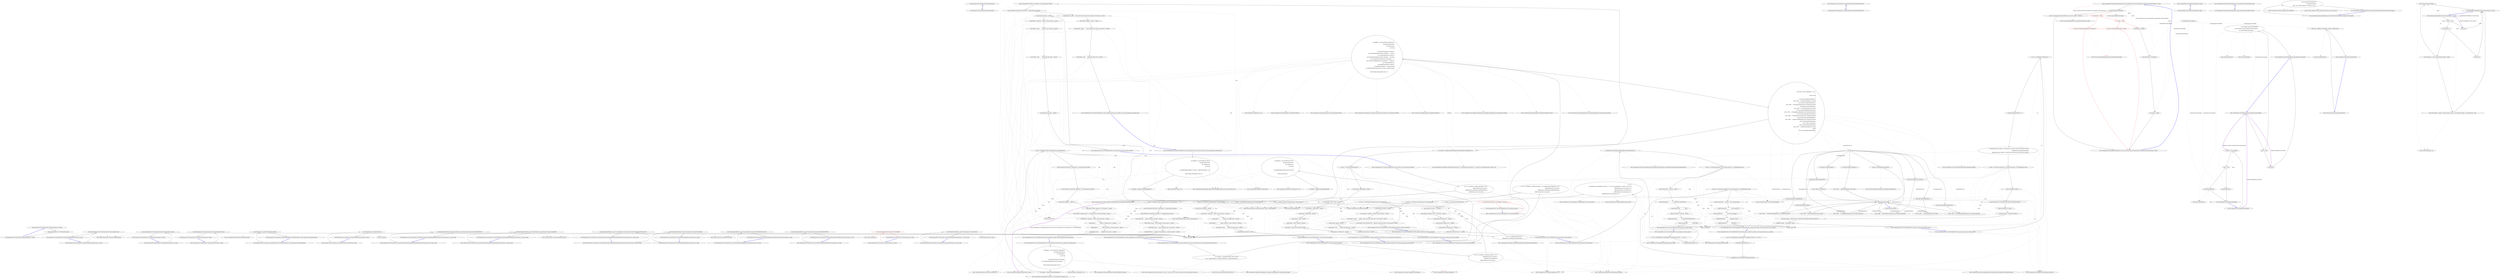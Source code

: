 digraph  {
n0 [cluster="Humanizer.Tests.ToQuantityTests.ToQuantityTests()", label="Entry Humanizer.Tests.ToQuantityTests.ToQuantityTests()", span="7-7"];
n1 [cluster="Humanizer.Tests.ToQuantityTests.ToQuantityTests()", label="Exit Humanizer.Tests.ToQuantityTests.ToQuantityTests()", span="7-7"];
n2 [cluster="Humanizer.Tests.ToQuantityTests.ToQuantity(string, int, string)", label="Entry Humanizer.Tests.ToQuantityTests.ToQuantity(string, int, string)", span="24-24"];
n3 [cluster="Humanizer.Tests.ToQuantityTests.ToQuantity(string, int, string)", label="Assert.Equal(expected, word.ToQuantity(quatity))", span="26-26"];
n4 [cluster="Humanizer.Tests.ToQuantityTests.ToQuantity(string, int, string)", label="Exit Humanizer.Tests.ToQuantityTests.ToQuantity(string, int, string)", span="24-24"];
n5 [cluster="string.ToQuantity(int, Humanizer.ShowQuantityAs)", label="Entry string.ToQuantity(int, Humanizer.ShowQuantityAs)", span="45-45"];
n6 [cluster="Unk.Equal", label="Entry Unk.Equal", span=""];
n7 [cluster="Humanizer.Tests.ToQuantityTests.ToQuantityWithNoQuantity(string, int, string)", label="Entry Humanizer.Tests.ToQuantityTests.ToQuantityWithNoQuantity(string, int, string)", span="41-41"];
n8 [cluster="Humanizer.Tests.ToQuantityTests.ToQuantityWithNoQuantity(string, int, string)", label="Assert.Equal(expected, word.ToQuantity(quatity, ShowQuantityAs.None))", span="43-43"];
n9 [cluster="Humanizer.Tests.ToQuantityTests.ToQuantityWithNoQuantity(string, int, string)", label="Exit Humanizer.Tests.ToQuantityTests.ToQuantityWithNoQuantity(string, int, string)", span="41-41"];
n10 [cluster="Humanizer.Tests.ToQuantityTests.ToQuantityNumeric(string, int, string)", label="Entry Humanizer.Tests.ToQuantityTests.ToQuantityNumeric(string, int, string)", span="58-58"];
n11 [cluster="Humanizer.Tests.ToQuantityTests.ToQuantityNumeric(string, int, string)", label="Assert.Equal(expected, word.ToQuantity(quatity, ShowQuantityAs.Numeric))", span="61-61"];
n12 [cluster="Humanizer.Tests.ToQuantityTests.ToQuantityNumeric(string, int, string)", label="Exit Humanizer.Tests.ToQuantityTests.ToQuantityNumeric(string, int, string)", span="58-58"];
n13 [cluster="Humanizer.Tests.ToQuantityTests.ToQuantityWords(string, int, string)", label="Entry Humanizer.Tests.ToQuantityTests.ToQuantityWords(string, int, string)", span="77-77"];
n14 [cluster="Humanizer.Tests.ToQuantityTests.ToQuantityWords(string, int, string)", label="Assert.Equal(expected, word.ToQuantity(quatity, ShowQuantityAs.Words))", span="79-79"];
n15 [cluster="Humanizer.Tests.ToQuantityTests.ToQuantityWords(string, int, string)", label="Exit Humanizer.Tests.ToQuantityTests.ToQuantityWords(string, int, string)", span="77-77"];
m0_0 [cluster="Humanizer.Tests.Localisation.es.NumberToWordsTests.NumberToWordsTests()", file="NameLookup.cs", label="Entry Humanizer.Tests.Localisation.es.NumberToWordsTests.NumberToWordsTests()", span="7-7"];
m0_1 [cluster="Humanizer.Tests.Localisation.es.NumberToWordsTests.NumberToWordsTests()", file="NameLookup.cs", label="Exit Humanizer.Tests.Localisation.es.NumberToWordsTests.NumberToWordsTests()", span="7-7"];
m0_5 [cluster="int.ToWords()", file="NameLookup.cs", label="Entry int.ToWords()", span="32-32"];
m0_7 [cluster="Humanizer.Tests.Localisation.es.NumberToWordsTests.ToOrdinalWords(int, string, Humanizer.GrammaticalGender)", file="NameLookup.cs", label="Entry Humanizer.Tests.Localisation.es.NumberToWordsTests.ToOrdinalWords(int, string, Humanizer.GrammaticalGender)", span="56-56"];
m0_8 [cluster="Humanizer.Tests.Localisation.es.NumberToWordsTests.ToOrdinalWords(int, string, Humanizer.GrammaticalGender)", file="NameLookup.cs", label="Assert.Equal(words, number.ToOrdinalWords(gender))", span="58-58"];
m0_9 [cluster="Humanizer.Tests.Localisation.es.NumberToWordsTests.ToOrdinalWords(int, string, Humanizer.GrammaticalGender)", file="NameLookup.cs", label="Exit Humanizer.Tests.Localisation.es.NumberToWordsTests.ToOrdinalWords(int, string, Humanizer.GrammaticalGender)", span="56-56"];
m0_2 [cluster="Humanizer.Tests.Localisation.es.NumberToWordsTests.ToWords(int, string)", file="NameLookup.cs", label="Entry Humanizer.Tests.Localisation.es.NumberToWordsTests.ToWords(int, string)", span="45-45"];
m0_3 [cluster="Humanizer.Tests.Localisation.es.NumberToWordsTests.ToWords(int, string)", file="NameLookup.cs", label="Assert.Equal(expected, number.ToWords())", span="47-47"];
m0_4 [cluster="Humanizer.Tests.Localisation.es.NumberToWordsTests.ToWords(int, string)", file="NameLookup.cs", label="Exit Humanizer.Tests.Localisation.es.NumberToWordsTests.ToWords(int, string)", span="45-45"];
m0_10 [cluster="int.ToOrdinalWords(Humanizer.GrammaticalGender)", file="NameLookup.cs", label="Entry int.ToOrdinalWords(Humanizer.GrammaticalGender)", span="79-79"];
m1_0 [cluster="CommandLine.Text.Example.Example(string, System.Collections.Generic.IEnumerable<CommandLine.UnParserSettings>, object)", file="ParserResult.cs", label="Entry CommandLine.Text.Example.Example(string, System.Collections.Generic.IEnumerable<CommandLine.UnParserSettings>, object)", span="22-22"];
m1_1 [cluster="CommandLine.Text.Example.Example(string, System.Collections.Generic.IEnumerable<CommandLine.UnParserSettings>, object)", file="ParserResult.cs", label="string.IsNullOrEmpty(helpText)", span="24-24"];
m1_3 [cluster="CommandLine.Text.Example.Example(string, System.Collections.Generic.IEnumerable<CommandLine.UnParserSettings>, object)", color=red, community=0, file="ParserResult.cs", label="-1: formatStyles == null", span="25-25"];
m1_5 [cluster="CommandLine.Text.Example.Example(string, System.Collections.Generic.IEnumerable<CommandLine.UnParserSettings>, object)", color=red, community=0, file="ParserResult.cs", label="-1: sample == null", span="26-26"];
m1_7 [cluster="CommandLine.Text.Example.Example(string, System.Collections.Generic.IEnumerable<CommandLine.UnParserSettings>, object)", file="ParserResult.cs", label="this.helpText = helpText", span="28-28"];
m1_8 [cluster="CommandLine.Text.Example.Example(string, System.Collections.Generic.IEnumerable<CommandLine.UnParserSettings>, object)", file="ParserResult.cs", label="this.formatStyles = formatStyles", span="29-29"];
m1_9 [cluster="CommandLine.Text.Example.Example(string, System.Collections.Generic.IEnumerable<CommandLine.UnParserSettings>, object)", file="ParserResult.cs", label="this.sample = sample", span="30-30"];
m1_2 [cluster="CommandLine.Text.Example.Example(string, System.Collections.Generic.IEnumerable<CommandLine.UnParserSettings>, object)", file="ParserResult.cs", label="throw new ArgumentException(''helpText can't be null or empty'', ''helpText'');", span="24-24"];
m1_4 [cluster="CommandLine.Text.Example.Example(string, System.Collections.Generic.IEnumerable<CommandLine.UnParserSettings>, object)", color=red, community=0, file="ParserResult.cs", label="-1: throw new ArgumentNullException(''formatStyles'');", span="25-25"];
m1_6 [cluster="CommandLine.Text.Example.Example(string, System.Collections.Generic.IEnumerable<CommandLine.UnParserSettings>, object)", color=red, community=0, file="ParserResult.cs", label="-1: throw new ArgumentNullException(''sample'');", span="26-26"];
m1_10 [cluster="CommandLine.Text.Example.Example(string, System.Collections.Generic.IEnumerable<CommandLine.UnParserSettings>, object)", file="ParserResult.cs", label="Exit CommandLine.Text.Example.Example(string, System.Collections.Generic.IEnumerable<CommandLine.UnParserSettings>, object)", span="22-22"];
m1_16 [cluster="CommandLine.Text.Example.Example(string, object)", file="ParserResult.cs", label="Entry CommandLine.Text.Example.Example(string, object)", span="38-38"];
m1_17 [cluster="CommandLine.Text.Example.Example(string, object)", file="ParserResult.cs", label="Exit CommandLine.Text.Example.Example(string, object)", span="38-38"];
m1_24 [cluster="CommandLine.Text.Example.Equals(CommandLine.Text.Example)", file="ParserResult.cs", label="Entry CommandLine.Text.Example.Equals(CommandLine.Text.Example)", span="88-88"];
m1_30 [cluster="CommandLine.Text.Example.Equals(CommandLine.Text.Example)", file="ParserResult.cs", label="other == null", span="90-90"];
m1_32 [cluster="CommandLine.Text.Example.Equals(CommandLine.Text.Example)", file="ParserResult.cs", label="return HelpText.Equals(other.HelpText)\r\n                && FormatStyles.SequenceEqual(other.FormatStyles)\r\n                && Sample.Equals(other.Sample);", span="95-97"];
m1_31 [cluster="CommandLine.Text.Example.Equals(CommandLine.Text.Example)", file="ParserResult.cs", label="return false;", span="92-92"];
m1_33 [cluster="CommandLine.Text.Example.Equals(CommandLine.Text.Example)", file="ParserResult.cs", label="Exit CommandLine.Text.Example.Equals(CommandLine.Text.Example)", span="88-88"];
m1_26 [cluster="CommandLine.Text.Example.GetHashCode()", file="ParserResult.cs", label="Entry CommandLine.Text.Example.GetHashCode()", span="78-78"];
m1_27 [cluster="CommandLine.Text.Example.GetHashCode()", file="ParserResult.cs", label="return new { HelpText, FormatStyles, Sample }.GetHashCode();", span="80-80"];
m1_28 [cluster="CommandLine.Text.Example.GetHashCode()", file="ParserResult.cs", label="Exit CommandLine.Text.Example.GetHashCode()", span="78-78"];
m1_14 [cluster="CommandLine.Text.Example.Example(string, CommandLine.UnParserSettings, object)", file="ParserResult.cs", label="Entry CommandLine.Text.Example.Example(string, CommandLine.UnParserSettings, object)", span="33-33"];
m1_15 [cluster="CommandLine.Text.Example.Example(string, CommandLine.UnParserSettings, object)", file="ParserResult.cs", label="Exit CommandLine.Text.Example.Example(string, CommandLine.UnParserSettings, object)", span="33-33"];
m1_25 [cluster="object.Equals(object)", file="ParserResult.cs", label="Entry object.Equals(object)", span="0-0"];
m1_40 [cluster="CommandLine.UnParserSettings.UnParserSettings()", file="ParserResult.cs", label="Entry CommandLine.UnParserSettings.UnParserSettings()", span="15-15"];
m1_39 [cluster="System.Collections.Generic.IEnumerable<TSource>.Any<TSource>()", file="ParserResult.cs", label="Entry System.Collections.Generic.IEnumerable<TSource>.Any<TSource>()", span="0-0"];
m1_36 [cluster="CommandLine.Text.ExampleExtensions.GetFormatStylesOrDefault(CommandLine.Text.Example)", file="ParserResult.cs", label="Entry CommandLine.Text.ExampleExtensions.GetFormatStylesOrDefault(CommandLine.Text.Example)", span="103-103"];
m1_37 [cluster="CommandLine.Text.ExampleExtensions.GetFormatStylesOrDefault(CommandLine.Text.Example)", file="ParserResult.cs", label="return example.FormatStyles.Any()\r\n                ? example.FormatStyles\r\n                : new[] { new UnParserSettings { Consumed = true } };", span="105-107"];
m1_38 [cluster="CommandLine.Text.ExampleExtensions.GetFormatStylesOrDefault(CommandLine.Text.Example)", file="ParserResult.cs", label="Exit CommandLine.Text.ExampleExtensions.GetFormatStylesOrDefault(CommandLine.Text.Example)", span="103-103"];
m1_34 [cluster="string.Equals(string)", file="ParserResult.cs", label="Entry string.Equals(string)", span="0-0"];
m1_11 [cluster="string.IsNullOrEmpty(string)", file="ParserResult.cs", label="Entry string.IsNullOrEmpty(string)", span="0-0"];
m1_12 [cluster="System.ArgumentException.ArgumentException(string, string)", file="ParserResult.cs", label="Entry System.ArgumentException.ArgumentException(string, string)", span="0-0"];
m1_35 [cluster="Unk.SequenceEqual", file="ParserResult.cs", label="Entry Unk.SequenceEqual", span=""];
m1_13 [cluster="System.ArgumentNullException.ArgumentNullException(string)", file="ParserResult.cs", label="Entry System.ArgumentNullException.ArgumentNullException(string)", span="0-0"];
m1_18 [cluster="CommandLine.Text.Example.Equals(object)", file="ParserResult.cs", label="Entry CommandLine.Text.Example.Equals(object)", span="63-63"];
m1_19 [cluster="CommandLine.Text.Example.Equals(object)", file="ParserResult.cs", label="var other = obj as Example", span="65-65"];
m1_22 [cluster="CommandLine.Text.Example.Equals(object)", file="ParserResult.cs", label="return base.Equals(obj);", span="71-71"];
m1_20 [cluster="CommandLine.Text.Example.Equals(object)", file="ParserResult.cs", label="other != null", span="66-66"];
m1_21 [cluster="CommandLine.Text.Example.Equals(object)", file="ParserResult.cs", label="return Equals(other);", span="68-68"];
m1_23 [cluster="CommandLine.Text.Example.Equals(object)", file="ParserResult.cs", label="Exit CommandLine.Text.Example.Equals(object)", span="63-63"];
m1_29 [cluster="object.GetHashCode()", file="ParserResult.cs", label="Entry object.GetHashCode()", span="0-0"];
m1_41 [file="ParserResult.cs", label="CommandLine.Text.Example", span=""];
m2_9 [cluster="string.Substring(int, int)", file="ReflectionExtensions.cs", label="Entry string.Substring(int, int)", span="0-0"];
m2_0 [cluster="Humanizer.FixedLengthTruncator.Truncate(string, int, string)", file="ReflectionExtensions.cs", label="Entry Humanizer.FixedLengthTruncator.Truncate(string, int, string)", span="7-7"];
m2_1 [cluster="Humanizer.FixedLengthTruncator.Truncate(string, int, string)", file="ReflectionExtensions.cs", label="value == null", span="9-9"];
m2_3 [cluster="Humanizer.FixedLengthTruncator.Truncate(string, int, string)", file="ReflectionExtensions.cs", label="value.Length == 0", span="12-12"];
m2_4 [cluster="Humanizer.FixedLengthTruncator.Truncate(string, int, string)", file="ReflectionExtensions.cs", label="return value;", span="13-13"];
m2_5 [cluster="Humanizer.FixedLengthTruncator.Truncate(string, int, string)", file="ReflectionExtensions.cs", label="truncationString == null || truncationString.Length > length", span="15-15"];
m2_6 [cluster="Humanizer.FixedLengthTruncator.Truncate(string, int, string)", file="ReflectionExtensions.cs", label="return value.Substring(0, length);", span="16-16"];
m2_7 [cluster="Humanizer.FixedLengthTruncator.Truncate(string, int, string)", file="ReflectionExtensions.cs", label="return value.Length > length ? value.Substring(0, length - truncationString.Length) + truncationString : value;", span="18-18"];
m2_2 [cluster="Humanizer.FixedLengthTruncator.Truncate(string, int, string)", file="ReflectionExtensions.cs", label="return null;", span="10-10"];
m2_8 [cluster="Humanizer.FixedLengthTruncator.Truncate(string, int, string)", file="ReflectionExtensions.cs", label="Exit Humanizer.FixedLengthTruncator.Truncate(string, int, string)", span="7-7"];
m5_26 [cluster="Humanizer.Tests.TruncatorTests.TruncateWithTruncationStringAndFixedNumberOfWordsTruncator(string, int, string, string)", file="Tokenizer.cs", label="Entry Humanizer.Tests.TruncatorTests.TruncateWithTruncationStringAndFixedNumberOfWordsTruncator(string, int, string, string)", span="110-110"];
m5_27 [cluster="Humanizer.Tests.TruncatorTests.TruncateWithTruncationStringAndFixedNumberOfWordsTruncator(string, int, string, string)", file="Tokenizer.cs", label="Assert.Equal(expectedOutput, input.Truncate(length, truncationString, Truncator.FixedNumberOfWords))", span="112-112"];
m5_28 [cluster="Humanizer.Tests.TruncatorTests.TruncateWithTruncationStringAndFixedNumberOfWordsTruncator(string, int, string, string)", file="Tokenizer.cs", label="Exit Humanizer.Tests.TruncatorTests.TruncateWithTruncationStringAndFixedNumberOfWordsTruncator(string, int, string, string)", span="110-110"];
m5_19 [cluster="Humanizer.Tests.TruncatorTests.TruncateWithTruncationStringAndFixedLengthTruncator(string, int, string, string)", file="Tokenizer.cs", label="Entry Humanizer.Tests.TruncatorTests.TruncateWithTruncationStringAndFixedLengthTruncator(string, int, string, string)", span="80-80"];
m5_20 [cluster="Humanizer.Tests.TruncatorTests.TruncateWithTruncationStringAndFixedLengthTruncator(string, int, string, string)", file="Tokenizer.cs", label="Assert.Equal(expectedOutput, input.Truncate(length, truncationString, Truncator.FixedLength))", span="82-82"];
m5_21 [cluster="Humanizer.Tests.TruncatorTests.TruncateWithTruncationStringAndFixedLengthTruncator(string, int, string, string)", file="Tokenizer.cs", label="Exit Humanizer.Tests.TruncatorTests.TruncateWithTruncationStringAndFixedLengthTruncator(string, int, string, string)", span="80-80"];
m5_5 [cluster="Humanizer.Tests.TruncatorTests.TruncateWithFixedLengthTruncator(string, int, string)", file="Tokenizer.cs", label="Entry Humanizer.Tests.TruncatorTests.TruncateWithFixedLengthTruncator(string, int, string)", span="26-26"];
m5_6 [cluster="Humanizer.Tests.TruncatorTests.TruncateWithFixedLengthTruncator(string, int, string)", file="Tokenizer.cs", label="Assert.Equal(expectedOutput, input.Truncate(length, Truncator.FixedLength))", span="28-28"];
m5_7 [cluster="Humanizer.Tests.TruncatorTests.TruncateWithFixedLengthTruncator(string, int, string)", file="Tokenizer.cs", label="Exit Humanizer.Tests.TruncatorTests.TruncateWithFixedLengthTruncator(string, int, string)", span="26-26"];
m5_23 [cluster="Humanizer.Tests.TruncatorTests.TruncateWithTruncationStringAndFixedNumberOfCharactersTruncator(string, int, string, string)", file="Tokenizer.cs", label="Entry Humanizer.Tests.TruncatorTests.TruncateWithTruncationStringAndFixedNumberOfCharactersTruncator(string, int, string, string)", span="95-95"];
m5_24 [cluster="Humanizer.Tests.TruncatorTests.TruncateWithTruncationStringAndFixedNumberOfCharactersTruncator(string, int, string, string)", file="Tokenizer.cs", label="Assert.Equal(expectedOutput, input.Truncate(length, truncationString, Truncator.FixedNumberOfCharacters))", span="97-97"];
m5_25 [cluster="Humanizer.Tests.TruncatorTests.TruncateWithTruncationStringAndFixedNumberOfCharactersTruncator(string, int, string, string)", file="Tokenizer.cs", label="Exit Humanizer.Tests.TruncatorTests.TruncateWithTruncationStringAndFixedNumberOfCharactersTruncator(string, int, string, string)", span="95-95"];
m5_8 [cluster="string.Truncate(int, Humanizer.ITruncator)", file="Tokenizer.cs", label="Entry string.Truncate(int, Humanizer.ITruncator)", span="27-27"];
m5_3 [cluster="string.Truncate(int)", file="Tokenizer.cs", label="Entry string.Truncate(int)", span="15-15"];
m5_0 [cluster="Humanizer.Tests.TruncatorTests.Truncate(string, int, string)", file="Tokenizer.cs", label="Entry Humanizer.Tests.TruncatorTests.Truncate(string, int, string)", span="14-14"];
m5_1 [cluster="Humanizer.Tests.TruncatorTests.Truncate(string, int, string)", color=red, community=0, file="Tokenizer.cs", label="-1: Assert.Equal(expectedOutput, input.Truncate(length))", span="16-16"];
m5_2 [cluster="Humanizer.Tests.TruncatorTests.Truncate(string, int, string)", file="Tokenizer.cs", label="Exit Humanizer.Tests.TruncatorTests.Truncate(string, int, string)", span="14-14"];
m5_18 [cluster="string.Truncate(int, string)", file="Tokenizer.cs", label="Entry string.Truncate(int, string)", span="39-39"];
m5_22 [cluster="string.Truncate(int, string, Humanizer.ITruncator)", file="Tokenizer.cs", label="Entry string.Truncate(int, string, Humanizer.ITruncator)", span="52-52"];
m5_15 [cluster="Humanizer.Tests.TruncatorTests.TruncateWithTruncationString(string, int, string, string)", file="Tokenizer.cs", label="Entry Humanizer.Tests.TruncatorTests.TruncateWithTruncationString(string, int, string, string)", span="65-65"];
m5_16 [cluster="Humanizer.Tests.TruncatorTests.TruncateWithTruncationString(string, int, string, string)", file="Tokenizer.cs", label="Assert.Equal(expectedOutput, input.Truncate(length, truncationString))", span="67-67"];
m5_17 [cluster="Humanizer.Tests.TruncatorTests.TruncateWithTruncationString(string, int, string, string)", file="Tokenizer.cs", label="Exit Humanizer.Tests.TruncatorTests.TruncateWithTruncationString(string, int, string, string)", span="65-65"];
m5_9 [cluster="Humanizer.Tests.TruncatorTests.TruncateWithFixedNumberOfCharactersTruncator(string, int, string)", file="Tokenizer.cs", label="Entry Humanizer.Tests.TruncatorTests.TruncateWithFixedNumberOfCharactersTruncator(string, int, string)", span="38-38"];
m5_10 [cluster="Humanizer.Tests.TruncatorTests.TruncateWithFixedNumberOfCharactersTruncator(string, int, string)", file="Tokenizer.cs", label="Assert.Equal(expectedOutput, input.Truncate(length, Truncator.FixedNumberOfCharacters))", span="40-40"];
m5_11 [cluster="Humanizer.Tests.TruncatorTests.TruncateWithFixedNumberOfCharactersTruncator(string, int, string)", file="Tokenizer.cs", label="Exit Humanizer.Tests.TruncatorTests.TruncateWithFixedNumberOfCharactersTruncator(string, int, string)", span="38-38"];
m5_12 [cluster="Humanizer.Tests.TruncatorTests.TruncateWithFixedNumberOfWordsTruncator(string, int, string)", file="Tokenizer.cs", label="Entry Humanizer.Tests.TruncatorTests.TruncateWithFixedNumberOfWordsTruncator(string, int, string)", span="51-51"];
m5_13 [cluster="Humanizer.Tests.TruncatorTests.TruncateWithFixedNumberOfWordsTruncator(string, int, string)", file="Tokenizer.cs", label="Assert.Equal(expectedOutput, input.Truncate(length, Truncator.FixedNumberOfWords))", span="53-53"];
m5_14 [cluster="Humanizer.Tests.TruncatorTests.TruncateWithFixedNumberOfWordsTruncator(string, int, string)", file="Tokenizer.cs", label="Exit Humanizer.Tests.TruncatorTests.TruncateWithFixedNumberOfWordsTruncator(string, int, string)", span="51-51"];
m7_46 [cluster="CommandLine.Tests.Unit.Text.HelpTextTests.Create_instance_with_enum_options_disabled()", file="TypeLookup.cs", label="Entry CommandLine.Tests.Unit.Text.HelpTextTests.Create_instance_with_enum_options_disabled()", span="90-90"];
m7_47 [cluster="CommandLine.Tests.Unit.Text.HelpTextTests.Create_instance_with_enum_options_disabled()", file="TypeLookup.cs", label="var sut = new HelpText { AddDashesToOption = true }\r\n                .AddPreOptionsLine(''pre-options'')\r\n                .AddOptions(new FakeOptionsWithHelpTextEnum())\r\n                .AddPostOptionsLine(''post-options'')", span="94-97"];
m7_48 [cluster="CommandLine.Tests.Unit.Text.HelpTextTests.Create_instance_with_enum_options_disabled()", file="TypeLookup.cs", label="var lines = sut.ToString().ToNotEmptyLines().TrimStringArray()", span="101-101"];
m7_49 [cluster="CommandLine.Tests.Unit.Text.HelpTextTests.Create_instance_with_enum_options_disabled()", file="TypeLookup.cs", label="Assert.Equal(''pre-options'', lines[0])", span="102-102"];
m7_50 [cluster="CommandLine.Tests.Unit.Text.HelpTextTests.Create_instance_with_enum_options_disabled()", file="TypeLookup.cs", label="Assert.Equal(''--stringvalue    Define a string value here.'', lines[1])", span="103-103"];
m7_51 [cluster="CommandLine.Tests.Unit.Text.HelpTextTests.Create_instance_with_enum_options_disabled()", file="TypeLookup.cs", label="Assert.Equal(''--shape          Define a enum value here.'', lines[2])", span="104-104"];
m7_52 [cluster="CommandLine.Tests.Unit.Text.HelpTextTests.Create_instance_with_enum_options_disabled()", file="TypeLookup.cs", label="Assert.Equal(''--help           Display this help screen.'', lines[3])", span="105-105"];
m7_53 [cluster="CommandLine.Tests.Unit.Text.HelpTextTests.Create_instance_with_enum_options_disabled()", file="TypeLookup.cs", label="Assert.Equal(''post-options'', lines[4])", span="106-106"];
m7_54 [cluster="CommandLine.Tests.Unit.Text.HelpTextTests.Create_instance_with_enum_options_disabled()", file="TypeLookup.cs", label="Exit CommandLine.Tests.Unit.Text.HelpTextTests.Create_instance_with_enum_options_disabled()", span="90-90"];
m7_16 [cluster="CommandLine.Text.HelpText.HelpText(string, string)", file="TypeLookup.cs", label="Entry CommandLine.Text.HelpText.HelpText(string, string)", span="79-79"];
m7_22 [cluster="CommandLine.Tests.Unit.Text.HelpTextTests.Create_instance_with_options()", file="TypeLookup.cs", label="Entry CommandLine.Tests.Unit.Text.HelpTextTests.Create_instance_with_options()", span="46-46"];
m7_23 [cluster="CommandLine.Tests.Unit.Text.HelpTextTests.Create_instance_with_options()", file="TypeLookup.cs", label="var sut = new HelpText { AddDashesToOption = true }\r\n                .AddPreOptionsLine(''pre-options'')\r\n                .AddOptions(new FakeOptions())\r\n                .AddPostOptionsLine(''post-options'')", span="50-53"];
m7_24 [cluster="CommandLine.Tests.Unit.Text.HelpTextTests.Create_instance_with_options()", file="TypeLookup.cs", label="var lines = sut.ToString().ToNotEmptyLines().TrimStringArray()", span="57-57"];
m7_25 [cluster="CommandLine.Tests.Unit.Text.HelpTextTests.Create_instance_with_options()", file="TypeLookup.cs", label="Assert.Equal(''pre-options'', lines[0])", span="58-58"];
m7_26 [cluster="CommandLine.Tests.Unit.Text.HelpTextTests.Create_instance_with_options()", file="TypeLookup.cs", label="Assert.Equal(''--stringvalue    Define a string value here.'', lines[1])", span="59-59"];
m7_27 [cluster="CommandLine.Tests.Unit.Text.HelpTextTests.Create_instance_with_options()", file="TypeLookup.cs", label="Assert.Equal(''-i               Define a int sequence here.'', lines[2])", span="60-60"];
m7_28 [cluster="CommandLine.Tests.Unit.Text.HelpTextTests.Create_instance_with_options()", file="TypeLookup.cs", label="Assert.Equal(''-x               Define a boolean or switch value here.'', lines[3])", span="61-61"];
m7_29 [cluster="CommandLine.Tests.Unit.Text.HelpTextTests.Create_instance_with_options()", file="TypeLookup.cs", label="Assert.Equal(''--help           Display this help screen.'', lines[4])", span="62-62"];
m7_30 [cluster="CommandLine.Tests.Unit.Text.HelpTextTests.Create_instance_with_options()", file="TypeLookup.cs", label="Assert.Equal(''post-options'', lines[5])", span="63-63"];
m7_31 [cluster="CommandLine.Tests.Unit.Text.HelpTextTests.Create_instance_with_options()", file="TypeLookup.cs", label="Exit CommandLine.Tests.Unit.Text.HelpTextTests.Create_instance_with_options()", span="46-46"];
m7_62 [cluster="CommandLine.Tests.Unit.Text.HelpTextTests.When_help_text_is_longer_than_width_it_will_wrap_around_as_if_in_a_column()", file="TypeLookup.cs", label="Entry CommandLine.Tests.Unit.Text.HelpTextTests.When_help_text_is_longer_than_width_it_will_wrap_around_as_if_in_a_column()", span="126-126"];
m7_63 [cluster="CommandLine.Tests.Unit.Text.HelpTextTests.When_help_text_is_longer_than_width_it_will_wrap_around_as_if_in_a_column()", file="TypeLookup.cs", label="var sut = new HelpText(new HeadingInfo(''CommandLine.Tests.dll'', ''1.9.4.131''))", span="130-130"];
m7_64 [cluster="CommandLine.Tests.Unit.Text.HelpTextTests.When_help_text_is_longer_than_width_it_will_wrap_around_as_if_in_a_column()", file="TypeLookup.cs", label="sut.MaximumDisplayWidth = 40", span="131-131"];
m7_65 [cluster="CommandLine.Tests.Unit.Text.HelpTextTests.When_help_text_is_longer_than_width_it_will_wrap_around_as_if_in_a_column()", file="TypeLookup.cs", label="sut.AddOptions(new FakeOptionsWithLongDescription())", span="132-132"];
m7_66 [cluster="CommandLine.Tests.Unit.Text.HelpTextTests.When_help_text_is_longer_than_width_it_will_wrap_around_as_if_in_a_column()", file="TypeLookup.cs", label="var lines = sut.ToString().Split(new[] { Environment.NewLine }, StringSplitOptions.None)", span="135-135"];
m7_67 [cluster="CommandLine.Tests.Unit.Text.HelpTextTests.When_help_text_is_longer_than_width_it_will_wrap_around_as_if_in_a_column()", file="TypeLookup.cs", label="lines[2].Should().Be(''  v, verbose    This is the description'')", span="136-136"];
m7_68 [cluster="CommandLine.Tests.Unit.Text.HelpTextTests.When_help_text_is_longer_than_width_it_will_wrap_around_as_if_in_a_column()", file="TypeLookup.cs", label="lines[3].Should().Be(''                of the verbosity to '')", span="138-138"];
m7_69 [cluster="CommandLine.Tests.Unit.Text.HelpTextTests.When_help_text_is_longer_than_width_it_will_wrap_around_as_if_in_a_column()", file="TypeLookup.cs", label="lines[4].Should().Be(''                test out the wrapping '')", span="139-139"];
m7_70 [cluster="CommandLine.Tests.Unit.Text.HelpTextTests.When_help_text_is_longer_than_width_it_will_wrap_around_as_if_in_a_column()", file="TypeLookup.cs", label="lines[5].Should().Be(''                capabilities of the '')", span="140-140"];
m7_71 [cluster="CommandLine.Tests.Unit.Text.HelpTextTests.When_help_text_is_longer_than_width_it_will_wrap_around_as_if_in_a_column()", file="TypeLookup.cs", label="lines[6].Should().Be(''                Help Text.'')", span="141-141"];
m7_72 [cluster="CommandLine.Tests.Unit.Text.HelpTextTests.When_help_text_is_longer_than_width_it_will_wrap_around_as_if_in_a_column()", file="TypeLookup.cs", label="Exit CommandLine.Tests.Unit.Text.HelpTextTests.When_help_text_is_longer_than_width_it_will_wrap_around_as_if_in_a_column()", span="126-126"];
m7_77 [cluster="CommandLine.Tests.Unit.Text.HelpTextTests.Long_help_text_without_spaces()", file="TypeLookup.cs", label="Entry CommandLine.Tests.Unit.Text.HelpTextTests.Long_help_text_without_spaces()", span="146-146"];
m7_78 [cluster="CommandLine.Tests.Unit.Text.HelpTextTests.Long_help_text_without_spaces()", file="TypeLookup.cs", label="var sut = new HelpText(new HeadingInfo(''CommandLine.Tests.dll'', ''1.9.4.131''))", span="150-150"];
m7_79 [cluster="CommandLine.Tests.Unit.Text.HelpTextTests.Long_help_text_without_spaces()", file="TypeLookup.cs", label="sut.MaximumDisplayWidth = 40", span="151-151"];
m7_80 [cluster="CommandLine.Tests.Unit.Text.HelpTextTests.Long_help_text_without_spaces()", file="TypeLookup.cs", label="sut.AddOptions(new FakeOptionsWithLongDescriptionAndNoSpaces())", span="152-152"];
m7_81 [cluster="CommandLine.Tests.Unit.Text.HelpTextTests.Long_help_text_without_spaces()", file="TypeLookup.cs", label="var lines = sut.ToString().Split(new[] { Environment.NewLine }, StringSplitOptions.None)", span="155-155"];
m7_82 [cluster="CommandLine.Tests.Unit.Text.HelpTextTests.Long_help_text_without_spaces()", file="TypeLookup.cs", label="lines[2].Should().Be(''  v, verbose    Before '')", span="156-156"];
m7_83 [cluster="CommandLine.Tests.Unit.Text.HelpTextTests.Long_help_text_without_spaces()", file="TypeLookup.cs", label="lines[3].Should().Be(''                012345678901234567890123'')", span="157-157"];
m7_84 [cluster="CommandLine.Tests.Unit.Text.HelpTextTests.Long_help_text_without_spaces()", file="TypeLookup.cs", label="lines[4].Should().Be(''                After'')", span="158-158"];
m7_85 [cluster="CommandLine.Tests.Unit.Text.HelpTextTests.Long_help_text_without_spaces()", file="TypeLookup.cs", label="lines[5].Should().Be(''  input-file    Before '')", span="159-159"];
m7_86 [cluster="CommandLine.Tests.Unit.Text.HelpTextTests.Long_help_text_without_spaces()", file="TypeLookup.cs", label="lines[6].Should().Be(''                012345678901234567890123'')", span="160-160"];
m7_87 [cluster="CommandLine.Tests.Unit.Text.HelpTextTests.Long_help_text_without_spaces()", file="TypeLookup.cs", label="lines[7].Should().Be(''                456789 After'')", span="161-161"];
m7_88 [cluster="CommandLine.Tests.Unit.Text.HelpTextTests.Long_help_text_without_spaces()", file="TypeLookup.cs", label="Exit CommandLine.Tests.Unit.Text.HelpTextTests.Long_help_text_without_spaces()", span="146-146"];
m7_196 [cluster="System.Collections.Generic.IEnumerable<TSource>.Concat<TSource>(System.Collections.Generic.IEnumerable<TSource>)", file="TypeLookup.cs", label="Entry System.Collections.Generic.IEnumerable<TSource>.Concat<TSource>(System.Collections.Generic.IEnumerable<TSource>)", span="0-0"];
m7_170 [cluster="Unk.True", file="TypeLookup.cs", label="Entry Unk.True", span=""];
m7_119 [cluster="CommandLine.BadFormatTokenError.BadFormatTokenError(string)", file="TypeLookup.cs", label="Entry CommandLine.BadFormatTokenError.BadFormatTokenError(string)", span="192-192"];
m7_153 [cluster="CommandLine.Tests.Unit.Text.HelpTextTests.Invoke_AutoBuild_for_Options_returns_appropriate_formatted_text()", file="TypeLookup.cs", label="Entry CommandLine.Tests.Unit.Text.HelpTextTests.Invoke_AutoBuild_for_Options_returns_appropriate_formatted_text()", span="252-252"];
m7_154 [cluster="CommandLine.Tests.Unit.Text.HelpTextTests.Invoke_AutoBuild_for_Options_returns_appropriate_formatted_text()", file="TypeLookup.cs", label="var fakeResult = new ParserResult<FakeOptions>(\r\n                ParserResultType.Options,\r\n                new FakeOptions(),\r\n                new Error[]\r\n                    {\r\n                        new BadFormatTokenError(''badtoken''),\r\n                        new SequenceOutOfRangeError(new NameInfo(''i'', ''''))\r\n                    },\r\n                Maybe.Nothing<IEnumerable<Type>>())", span="255-263"];
m7_155 [cluster="CommandLine.Tests.Unit.Text.HelpTextTests.Invoke_AutoBuild_for_Options_returns_appropriate_formatted_text()", file="TypeLookup.cs", label="var helpText = HelpText.AutoBuild(fakeResult)", span="266-266"];
m7_156 [cluster="CommandLine.Tests.Unit.Text.HelpTextTests.Invoke_AutoBuild_for_Options_returns_appropriate_formatted_text()", file="TypeLookup.cs", label="var lines = helpText.ToString().ToNotEmptyLines().TrimStringArray()", span="269-269"];
m7_157 [cluster="CommandLine.Tests.Unit.Text.HelpTextTests.Invoke_AutoBuild_for_Options_returns_appropriate_formatted_text()", file="TypeLookup.cs", label="Assert.True(lines[0].StartsWith(''CommandLine'', StringComparison.Ordinal))", span="271-271"];
m7_158 [cluster="CommandLine.Tests.Unit.Text.HelpTextTests.Invoke_AutoBuild_for_Options_returns_appropriate_formatted_text()", file="TypeLookup.cs", label="Assert.True(lines[1].StartsWith(''Copyright (c)'', StringComparison.Ordinal))", span="272-272"];
m7_159 [cluster="CommandLine.Tests.Unit.Text.HelpTextTests.Invoke_AutoBuild_for_Options_returns_appropriate_formatted_text()", file="TypeLookup.cs", label="Assert.Equal(''ERROR(S):'', lines[2])", span="273-273"];
m7_160 [cluster="CommandLine.Tests.Unit.Text.HelpTextTests.Invoke_AutoBuild_for_Options_returns_appropriate_formatted_text()", file="TypeLookup.cs", label="Assert.Equal(''Token 'badtoken' is not recognized.'', lines[3])", span="274-274"];
m7_161 [cluster="CommandLine.Tests.Unit.Text.HelpTextTests.Invoke_AutoBuild_for_Options_returns_appropriate_formatted_text()", file="TypeLookup.cs", label="Assert.Equal(''A sequence option 'i' is defined with few items than required.'', lines[4])", span="275-275"];
m7_162 [cluster="CommandLine.Tests.Unit.Text.HelpTextTests.Invoke_AutoBuild_for_Options_returns_appropriate_formatted_text()", file="TypeLookup.cs", label="Assert.Equal(''--stringvalue    Define a string value here.'', lines[5])", span="276-276"];
m7_163 [cluster="CommandLine.Tests.Unit.Text.HelpTextTests.Invoke_AutoBuild_for_Options_returns_appropriate_formatted_text()", file="TypeLookup.cs", label="Assert.Equal(''-i               Define a int sequence here.'', lines[6])", span="277-277"];
m7_164 [cluster="CommandLine.Tests.Unit.Text.HelpTextTests.Invoke_AutoBuild_for_Options_returns_appropriate_formatted_text()", file="TypeLookup.cs", label="Assert.Equal(''-x               Define a boolean or switch value here.'', lines[7])", span="278-278"];
m7_165 [cluster="CommandLine.Tests.Unit.Text.HelpTextTests.Invoke_AutoBuild_for_Options_returns_appropriate_formatted_text()", file="TypeLookup.cs", label="Assert.Equal(''--help           Display this help screen.'', lines[8])", span="279-279"];
m7_166 [cluster="CommandLine.Tests.Unit.Text.HelpTextTests.Invoke_AutoBuild_for_Options_returns_appropriate_formatted_text()", file="TypeLookup.cs", label="Exit CommandLine.Tests.Unit.Text.HelpTextTests.Invoke_AutoBuild_for_Options_returns_appropriate_formatted_text()", span="252-252"];
m7_169 [cluster="string.StartsWith(string, System.StringComparison)", file="TypeLookup.cs", label="Entry string.StartsWith(string, System.StringComparison)", span="0-0"];
m7_35 [cluster="CommandLine.Tests.Unit.Text.HelpTextTests.Create_instance_with_enum_options_enabled()", file="TypeLookup.cs", label="Entry CommandLine.Tests.Unit.Text.HelpTextTests.Create_instance_with_enum_options_enabled()", span="68-68"];
m7_36 [cluster="CommandLine.Tests.Unit.Text.HelpTextTests.Create_instance_with_enum_options_enabled()", file="TypeLookup.cs", label="var sut = new HelpText { AddDashesToOption = true, AddEnumValuesToHelpText = true }\r\n                .AddPreOptionsLine(''pre-options'')\r\n                .AddOptions(new FakeOptionsWithHelpTextEnum())\r\n                .AddPostOptionsLine(''post-options'')", span="72-75"];
m7_37 [cluster="CommandLine.Tests.Unit.Text.HelpTextTests.Create_instance_with_enum_options_enabled()", file="TypeLookup.cs", label="var lines = sut.ToString().ToNotEmptyLines().TrimStringArray()", span="79-79"];
m7_38 [cluster="CommandLine.Tests.Unit.Text.HelpTextTests.Create_instance_with_enum_options_enabled()", file="TypeLookup.cs", label="Assert.Equal(''pre-options'', lines[0])", span="80-80"];
m7_39 [cluster="CommandLine.Tests.Unit.Text.HelpTextTests.Create_instance_with_enum_options_enabled()", file="TypeLookup.cs", label="Assert.Equal(''--stringvalue    Define a string value here.'', lines[1])", span="81-81"];
m7_40 [cluster="CommandLine.Tests.Unit.Text.HelpTextTests.Create_instance_with_enum_options_enabled()", file="TypeLookup.cs", label="Assert.Equal(''--shape          Define a enum value here. Valid values: Circle, Square,'', lines[2])", span="82-82"];
m7_41 [cluster="CommandLine.Tests.Unit.Text.HelpTextTests.Create_instance_with_enum_options_enabled()", file="TypeLookup.cs", label="Assert.Equal(''Triangle'', lines[3])", span="83-83"];
m7_42 [cluster="CommandLine.Tests.Unit.Text.HelpTextTests.Create_instance_with_enum_options_enabled()", file="TypeLookup.cs", label="Assert.Equal(''--help           Display this help screen.'', lines[4])", span="84-84"];
m7_43 [cluster="CommandLine.Tests.Unit.Text.HelpTextTests.Create_instance_with_enum_options_enabled()", file="TypeLookup.cs", label="Assert.Equal(''post-options'', lines[5])", span="85-85"];
m7_44 [cluster="CommandLine.Tests.Unit.Text.HelpTextTests.Create_instance_with_enum_options_enabled()", file="TypeLookup.cs", label="Exit CommandLine.Tests.Unit.Text.HelpTextTests.Create_instance_with_enum_options_enabled()", span="68-68"];
m7_123 [cluster="CommandLine.MissingRequiredOptionError.MissingRequiredOptionError(CommandLine.NameInfo)", file="TypeLookup.cs", label="Entry CommandLine.MissingRequiredOptionError.MissingRequiredOptionError(CommandLine.NameInfo)", span="287-287"];
m7_45 [cluster="CommandLine.Tests.Fakes.FakeOptionsWithHelpTextEnum.FakeOptionsWithHelpTextEnum()", file="TypeLookup.cs", label="Entry CommandLine.Tests.Fakes.FakeOptionsWithHelpTextEnum.FakeOptionsWithHelpTextEnum()", span="11-11"];
m7_90 [cluster="CommandLine.Tests.Unit.Text.HelpTextTests.Long_pre_and_post_lines_without_spaces()", file="TypeLookup.cs", label="Entry CommandLine.Tests.Unit.Text.HelpTextTests.Long_pre_and_post_lines_without_spaces()", span="166-166"];
m7_91 [cluster="CommandLine.Tests.Unit.Text.HelpTextTests.Long_pre_and_post_lines_without_spaces()", file="TypeLookup.cs", label="var sut = new HelpText(''Heading Info.'')", span="170-170"];
m7_92 [cluster="CommandLine.Tests.Unit.Text.HelpTextTests.Long_pre_and_post_lines_without_spaces()", file="TypeLookup.cs", label="sut.MaximumDisplayWidth = 40", span="171-171"];
m7_93 [cluster="CommandLine.Tests.Unit.Text.HelpTextTests.Long_pre_and_post_lines_without_spaces()", file="TypeLookup.cs", label="sut.AddPreOptionsLine(''Before 0123456789012345678901234567890123456789012 After'')\r\n                .AddOptions(new FakeOptionsForHelp())\r\n                .AddPostOptionsLine(''Before 0123456789012345678901234567890123456789 After'')", span="172-174"];
m7_94 [cluster="CommandLine.Tests.Unit.Text.HelpTextTests.Long_pre_and_post_lines_without_spaces()", file="TypeLookup.cs", label="var lines = sut.ToString().Split(new[] { Environment.NewLine }, StringSplitOptions.None)", span="177-177"];
m7_95 [cluster="CommandLine.Tests.Unit.Text.HelpTextTests.Long_pre_and_post_lines_without_spaces()", file="TypeLookup.cs", label="lines[1].Should().Be(''Before '')", span="178-178"];
m7_96 [cluster="CommandLine.Tests.Unit.Text.HelpTextTests.Long_pre_and_post_lines_without_spaces()", file="TypeLookup.cs", label="lines[2].Should().Be(''0123456789012345678901234567890123456789'')", span="179-179"];
m7_97 [cluster="CommandLine.Tests.Unit.Text.HelpTextTests.Long_pre_and_post_lines_without_spaces()", file="TypeLookup.cs", label="lines[3].Should().Be(''012 After'')", span="180-180"];
m7_98 [cluster="CommandLine.Tests.Unit.Text.HelpTextTests.Long_pre_and_post_lines_without_spaces()", file="TypeLookup.cs", label="lines[lines.Length - 3].Should().Be(''Before '')", span="181-181"];
m7_99 [cluster="CommandLine.Tests.Unit.Text.HelpTextTests.Long_pre_and_post_lines_without_spaces()", file="TypeLookup.cs", label="lines[lines.Length - 2].Should().Be(''0123456789012345678901234567890123456789'')", span="182-182"];
m7_100 [cluster="CommandLine.Tests.Unit.Text.HelpTextTests.Long_pre_and_post_lines_without_spaces()", file="TypeLookup.cs", label="lines[lines.Length - 1].Should().Be('' After'')", span="183-183"];
m7_101 [cluster="CommandLine.Tests.Unit.Text.HelpTextTests.Long_pre_and_post_lines_without_spaces()", file="TypeLookup.cs", label="Exit CommandLine.Tests.Unit.Text.HelpTextTests.Long_pre_and_post_lines_without_spaces()", span="166-166"];
m7_0 [cluster="CommandLine.Tests.Unit.Text.HelpTextTests.Create_empty_instance()", file="TypeLookup.cs", label="Entry CommandLine.Tests.Unit.Text.HelpTextTests.Create_empty_instance()", span="16-16"];
m7_1 [cluster="CommandLine.Tests.Unit.Text.HelpTextTests.Create_empty_instance()", color=red, community=0, file="TypeLookup.cs", label="-1: Assert.Equal(string.Empty, new HelpText().ToString())", span="18-18"];
m7_2 [cluster="CommandLine.Tests.Unit.Text.HelpTextTests.Create_empty_instance()", file="TypeLookup.cs", label="Exit CommandLine.Tests.Unit.Text.HelpTextTests.Create_empty_instance()", span="16-16"];
m7_183 [cluster="CommandLine.Tests.Unit.Text.HelpTextTests.Invoke_AutoBuild_for_Verbs_with_unknown_verb_returns_appropriate_formatted_text()", file="TypeLookup.cs", label="Entry CommandLine.Tests.Unit.Text.HelpTextTests.Invoke_AutoBuild_for_Verbs_with_unknown_verb_returns_appropriate_formatted_text()", span="312-312"];
m7_184 [cluster="CommandLine.Tests.Unit.Text.HelpTextTests.Invoke_AutoBuild_for_Verbs_with_unknown_verb_returns_appropriate_formatted_text()", file="TypeLookup.cs", label="var verbTypes = Enumerable.Empty<Type>().Concat(\r\n                new[] { typeof(AddOptions), typeof(CommitOptions), typeof(CloneOptions) })", span="315-316"];
m7_185 [cluster="CommandLine.Tests.Unit.Text.HelpTextTests.Invoke_AutoBuild_for_Verbs_with_unknown_verb_returns_appropriate_formatted_text()", file="TypeLookup.cs", label="var fakeResult = new ParserResult<object>(\r\n                ParserResultType.Verbs,\r\n                new NullInstance(),\r\n                new Error[]\r\n                    {\r\n                        new HelpVerbRequestedError(null, null, false)\r\n                    },\r\n                Maybe.Just(verbTypes))", span="317-324"];
m7_186 [cluster="CommandLine.Tests.Unit.Text.HelpTextTests.Invoke_AutoBuild_for_Verbs_with_unknown_verb_returns_appropriate_formatted_text()", file="TypeLookup.cs", label="var helpText = HelpText.AutoBuild(fakeResult)", span="327-327"];
m7_187 [cluster="CommandLine.Tests.Unit.Text.HelpTextTests.Invoke_AutoBuild_for_Verbs_with_unknown_verb_returns_appropriate_formatted_text()", file="TypeLookup.cs", label="var lines = helpText.ToString().ToNotEmptyLines().TrimStringArray()", span="330-330"];
m7_188 [cluster="CommandLine.Tests.Unit.Text.HelpTextTests.Invoke_AutoBuild_for_Verbs_with_unknown_verb_returns_appropriate_formatted_text()", file="TypeLookup.cs", label="Assert.True(lines[0].StartsWith(''CommandLine'', StringComparison.Ordinal))", span="332-332"];
m7_189 [cluster="CommandLine.Tests.Unit.Text.HelpTextTests.Invoke_AutoBuild_for_Verbs_with_unknown_verb_returns_appropriate_formatted_text()", file="TypeLookup.cs", label="Assert.True(lines[1].StartsWith(''Copyright (c)'', StringComparison.Ordinal))", span="333-333"];
m7_190 [cluster="CommandLine.Tests.Unit.Text.HelpTextTests.Invoke_AutoBuild_for_Verbs_with_unknown_verb_returns_appropriate_formatted_text()", file="TypeLookup.cs", label="Assert.Equal(''add       Add file contents to the index.'', lines[2])", span="334-334"];
m7_191 [cluster="CommandLine.Tests.Unit.Text.HelpTextTests.Invoke_AutoBuild_for_Verbs_with_unknown_verb_returns_appropriate_formatted_text()", file="TypeLookup.cs", label="Assert.Equal(''commit    Record changes to the repository.'', lines[3])", span="335-335"];
m7_192 [cluster="CommandLine.Tests.Unit.Text.HelpTextTests.Invoke_AutoBuild_for_Verbs_with_unknown_verb_returns_appropriate_formatted_text()", file="TypeLookup.cs", label="Assert.Equal(''clone     Clone a repository into a new directory.'', lines[4])", span="336-336"];
m7_193 [cluster="CommandLine.Tests.Unit.Text.HelpTextTests.Invoke_AutoBuild_for_Verbs_with_unknown_verb_returns_appropriate_formatted_text()", file="TypeLookup.cs", label="Assert.Equal(''help      Display more information on a specific command.'', lines[5])", span="337-337"];
m7_194 [cluster="CommandLine.Tests.Unit.Text.HelpTextTests.Invoke_AutoBuild_for_Verbs_with_unknown_verb_returns_appropriate_formatted_text()", file="TypeLookup.cs", label="Exit CommandLine.Tests.Unit.Text.HelpTextTests.Invoke_AutoBuild_for_Verbs_with_unknown_verb_returns_appropriate_formatted_text()", span="312-312"];
m7_131 [cluster="CommandLine.Text.HelpText.RenderParsingErrorsText<T>(CommandLine.ParserResult<T>, System.Func<CommandLine.Error, string>, int)", file="TypeLookup.cs", label="Entry CommandLine.Text.HelpText.RenderParsingErrorsText<T>(CommandLine.ParserResult<T>, System.Func<CommandLine.Error, string>, int)", span="422-422"];
m7_152 [cluster="System.InvalidOperationException.InvalidOperationException()", file="TypeLookup.cs", label="Entry System.InvalidOperationException.InvalidOperationException()", span="0-0"];
m7_34 [cluster="System.Collections.Generic.IEnumerable<string>.TrimStringArray()", file="TypeLookup.cs", label="Entry System.Collections.Generic.IEnumerable<string>.TrimStringArray()", span="15-15"];
m7_195 [cluster="System.Linq.Enumerable.Empty<TResult>()", file="TypeLookup.cs", label="Entry System.Linq.Enumerable.Empty<TResult>()", span="0-0"];
m7_127 [cluster="CommandLine.BadVerbSelectedError.BadVerbSelectedError(string)", file="TypeLookup.cs", label="Entry CommandLine.BadVerbSelectedError.BadVerbSelectedError(string)", span="342-342"];
m7_3 [cluster="CommandLine.Text.HelpText.HelpText()", file="TypeLookup.cs", label="Entry CommandLine.Text.HelpText.HelpText()", span="33-33"];
m7_55 [cluster="CommandLine.Tests.Unit.Text.HelpTextTests.When_defined_MetaValue_should_be_rendered()", file="TypeLookup.cs", label="Entry CommandLine.Tests.Unit.Text.HelpTextTests.When_defined_MetaValue_should_be_rendered()", span="111-111"];
m7_56 [cluster="CommandLine.Tests.Unit.Text.HelpTextTests.When_defined_MetaValue_should_be_rendered()", file="TypeLookup.cs", label="var sut = new HelpText(''Meta Value.'')\r\n                .AddOptions(new FakeOptionsWithMetaValue())", span="115-116"];
m7_57 [cluster="CommandLine.Tests.Unit.Text.HelpTextTests.When_defined_MetaValue_should_be_rendered()", file="TypeLookup.cs", label="var lines = sut.ToString().ToNotEmptyLines().TrimStringArray()", span="119-119"];
m7_58 [cluster="CommandLine.Tests.Unit.Text.HelpTextTests.When_defined_MetaValue_should_be_rendered()", file="TypeLookup.cs", label="Assert.Equal(''i FILE, input-file=FILE    Required. Specify input FILE to be processed.'', lines[2])", span="121-121"];
m7_59 [cluster="CommandLine.Tests.Unit.Text.HelpTextTests.When_defined_MetaValue_should_be_rendered()", file="TypeLookup.cs", label="Exit CommandLine.Tests.Unit.Text.HelpTextTests.When_defined_MetaValue_should_be_rendered()", span="111-111"];
m7_19 [cluster="CommandLine.Text.HelpText.AddPreOptionsLine(string)", file="TypeLookup.cs", label="Entry CommandLine.Text.HelpText.AddPreOptionsLine(string)", span="346-346"];
m7_129 [cluster="CommandLine.HelpVerbRequestedError.HelpVerbRequestedError(string, System.Type, bool)", file="TypeLookup.cs", label="Entry CommandLine.HelpVerbRequestedError.HelpVerbRequestedError(string, System.Type, bool)", span="368-368"];
m7_61 [cluster="CommandLine.Tests.Fakes.FakeOptionsWithMetaValue.FakeOptionsWithMetaValue()", file="TypeLookup.cs", label="Entry CommandLine.Tests.Fakes.FakeOptionsWithMetaValue.FakeOptionsWithMetaValue()", span="4-4"];
m7_125 [cluster="CommandLine.SequenceOutOfRangeError.SequenceOutOfRangeError(CommandLine.NameInfo)", file="TypeLookup.cs", label="Entry CommandLine.SequenceOutOfRangeError.SequenceOutOfRangeError(CommandLine.NameInfo)", span="320-320"];
m7_132 [cluster="lambda expression", file="TypeLookup.cs", label="Entry lambda expression", span="209-232"];
m7_133 [cluster="lambda expression", file="TypeLookup.cs", label="err.Tag", span="211-211"];
m7_135 [cluster="lambda expression", file="TypeLookup.cs", label="return ''ERR '' + ((BadFormatTokenError)err).Token;", span="214-214"];
m7_137 [cluster="lambda expression", file="TypeLookup.cs", label="return ''ERR '' + ((MissingValueOptionError)err).NameInfo.NameText;", span="216-216"];
m7_139 [cluster="lambda expression", file="TypeLookup.cs", label="return ''ERR '' + ((UnknownOptionError)err).Token;", span="218-218"];
m7_141 [cluster="lambda expression", file="TypeLookup.cs", label="return ''ERR '' + ((MissingRequiredOptionError)err).NameInfo.NameText;", span="220-220"];
m7_143 [cluster="lambda expression", file="TypeLookup.cs", label="return ''ERR '' + ((MutuallyExclusiveSetError)err).NameInfo.NameText;", span="222-222"];
m7_145 [cluster="lambda expression", file="TypeLookup.cs", label="return ''ERR '' + ((SequenceOutOfRangeError)err).NameInfo.NameText;", span="224-224"];
m7_149 [cluster="lambda expression", file="TypeLookup.cs", label="return ''ERR '' + ((BadVerbSelectedError)err).Token;", span="228-228"];
m7_134 [cluster="lambda expression", file="TypeLookup.cs", label="ErrorType.BadFormatTokenError", span="213-213"];
m7_136 [cluster="lambda expression", file="TypeLookup.cs", label="ErrorType.MissingValueOptionError", span="215-215"];
m7_138 [cluster="lambda expression", file="TypeLookup.cs", label="ErrorType.UnknownOptionError", span="217-217"];
m7_140 [cluster="lambda expression", file="TypeLookup.cs", label="ErrorType.MissingRequiredOptionError", span="219-219"];
m7_142 [cluster="lambda expression", file="TypeLookup.cs", label="ErrorType.MutuallyExclusiveSetError", span="221-221"];
m7_144 [cluster="lambda expression", file="TypeLookup.cs", label="ErrorType.SequenceOutOfRangeError", span="223-223"];
m7_146 [cluster="lambda expression", file="TypeLookup.cs", label="ErrorType.NoVerbSelectedError", span="225-225"];
m7_148 [cluster="lambda expression", file="TypeLookup.cs", label="ErrorType.BadVerbSelectedError", span="227-227"];
m7_150 [cluster="lambda expression", file="TypeLookup.cs", label="throw new InvalidOperationException();", span="230-230"];
m7_147 [cluster="lambda expression", file="TypeLookup.cs", label="return ''ERR no-verb-selected'';", span="226-226"];
m7_151 [cluster="lambda expression", file="TypeLookup.cs", label="Exit lambda expression", span="209-232"];
m7_182 [cluster="ParserResult<object>.cstr", file="TypeLookup.cs", label="Entry ParserResult<object>.cstr", span=""];
m7_60 [cluster="CommandLine.Text.HelpText.HelpText(string)", file="TypeLookup.cs", label="Entry CommandLine.Text.HelpText.HelpText(string)", span="56-56"];
m7_120 [cluster="CommandLine.MissingValueOptionError.MissingValueOptionError(CommandLine.NameInfo)", file="TypeLookup.cs", label="Entry CommandLine.MissingValueOptionError.MissingValueOptionError(CommandLine.NameInfo)", span="265-265"];
m7_75 [cluster="Unk.Should", file="TypeLookup.cs", label="Entry Unk.Should", span=""];
m7_117 [cluster="ParserResult<NullInstance>.cstr", file="TypeLookup.cs", label="Entry ParserResult<NullInstance>.cstr", span=""];
m7_76 [cluster="Unk.Be", file="TypeLookup.cs", label="Entry Unk.Be", span=""];
m7_4 [cluster="CommandLine.Text.HelpText.ToString()", file="TypeLookup.cs", label="Entry CommandLine.Text.HelpText.ToString()", span="450-450"];
m7_33 [cluster="CommandLine.Text.HelpText.AddOptions<T>(T)", file="TypeLookup.cs", label="Entry CommandLine.Text.HelpText.AddOptions<T>(T)", span="366-366"];
m7_197 [cluster="CommandLine.Infrastructure.Maybe.Just<T>(T)", file="TypeLookup.cs", label="Entry CommandLine.Infrastructure.Maybe.Just<T>(T)", span="68-68"];
m7_102 [cluster="CommandLine.Tests.Fakes.FakeOptionsForHelp.FakeOptionsForHelp()", file="TypeLookup.cs", label="Entry CommandLine.Tests.Fakes.FakeOptionsForHelp.FakeOptionsForHelp()", span="4-4"];
m7_126 [cluster="CommandLine.NoVerbSelectedError.NoVerbSelectedError()", file="TypeLookup.cs", label="Entry CommandLine.NoVerbSelectedError.NoVerbSelectedError()", span="406-406"];
m7_17 [cluster="CommandLine.Text.HeadingInfo.HeadingInfo(string, string)", file="TypeLookup.cs", label="Entry CommandLine.Text.HeadingInfo.HeadingInfo(string, string)", span="26-26"];
m7_89 [cluster="CommandLine.Tests.Fakes.FakeOptionsWithLongDescriptionAndNoSpaces.FakeOptionsWithLongDescriptionAndNoSpaces()", file="TypeLookup.cs", label="Entry CommandLine.Tests.Fakes.FakeOptionsWithLongDescriptionAndNoSpaces.FakeOptionsWithLongDescriptionAndNoSpaces()", span="31-31"];
m7_122 [cluster="CommandLine.UnknownOptionError.UnknownOptionError(string)", file="TypeLookup.cs", label="Entry CommandLine.UnknownOptionError.UnknownOptionError(string)", span="276-276"];
m7_18 [cluster="CommandLine.Text.CopyrightInfo.CopyrightInfo(bool, string, params int[])", file="TypeLookup.cs", label="Entry CommandLine.Text.CopyrightInfo.CopyrightInfo(bool, string, params int[])", span="59-59"];
m7_168 [cluster="CommandLine.Text.HelpText.AutoBuild<T>(CommandLine.ParserResult<T>)", file="TypeLookup.cs", label="Entry CommandLine.Text.HelpText.AutoBuild<T>(CommandLine.ParserResult<T>)", span="276-276"];
m7_20 [cluster="CommandLine.Text.HelpText.AddPostOptionsLine(string)", file="TypeLookup.cs", label="Entry CommandLine.Text.HelpText.AddPostOptionsLine(string)", span="356-356"];
m7_124 [cluster="CommandLine.MutuallyExclusiveSetError.MutuallyExclusiveSetError(CommandLine.NameInfo)", file="TypeLookup.cs", label="Entry CommandLine.MutuallyExclusiveSetError.MutuallyExclusiveSetError(CommandLine.NameInfo)", span="298-298"];
m7_21 [cluster="string.ToNotEmptyLines()", file="TypeLookup.cs", label="Entry string.ToNotEmptyLines()", span="10-10"];
m7_118 [cluster="CommandLine.NullInstance.NullInstance()", file="TypeLookup.cs", label="Entry CommandLine.NullInstance.NullInstance()", span="9-9"];
m7_130 [cluster="CommandLine.Infrastructure.Maybe.Nothing<T>()", file="TypeLookup.cs", label="Entry CommandLine.Infrastructure.Maybe.Nothing<T>()", span="63-63"];
m7_121 [cluster="CommandLine.NameInfo.NameInfo(string, string)", file="TypeLookup.cs", label="Entry CommandLine.NameInfo.NameInfo(string, string)", span="20-20"];
m7_32 [cluster="CommandLine.Tests.Fakes.FakeOptions.FakeOptions()", file="TypeLookup.cs", label="Entry CommandLine.Tests.Fakes.FakeOptions.FakeOptions()", span="6-6"];
m7_6 [cluster="CommandLine.Tests.Unit.Text.HelpTextTests.Create_instance_without_options()", file="TypeLookup.cs", label="Entry CommandLine.Tests.Unit.Text.HelpTextTests.Create_instance_without_options()", span="22-22"];
m7_7 [cluster="CommandLine.Tests.Unit.Text.HelpTextTests.Create_instance_without_options()", file="TypeLookup.cs", label="var sut =\r\n                new HelpText(new HeadingInfo(''Unit-tests'', ''2.0''), new CopyrightInfo(true, ''Author'', 2005, 2013))\r\n                    .AddPreOptionsLine(''pre-options line 1'')\r\n                    .AddPreOptionsLine(''pre-options line 2'')\r\n                    .AddPostOptionsLine(''post-options line 1'')\r\n                    .AddPostOptionsLine(''post-options line 2'')", span="26-31"];
m7_8 [cluster="CommandLine.Tests.Unit.Text.HelpTextTests.Create_instance_without_options()", file="TypeLookup.cs", label="var lines = sut.ToString().ToNotEmptyLines()", span="34-34"];
m7_9 [cluster="CommandLine.Tests.Unit.Text.HelpTextTests.Create_instance_without_options()", file="TypeLookup.cs", label="Assert.Equal(''Unit-tests 2.0'', lines[0])", span="36-36"];
m7_10 [cluster="CommandLine.Tests.Unit.Text.HelpTextTests.Create_instance_without_options()", file="TypeLookup.cs", label="Assert.Equal(''Copyright (C) 2005 - 2013 Author'', lines[1])", span="37-37"];
m7_11 [cluster="CommandLine.Tests.Unit.Text.HelpTextTests.Create_instance_without_options()", file="TypeLookup.cs", label="Assert.Equal(''pre-options line 1'', lines[2])", span="38-38"];
m7_12 [cluster="CommandLine.Tests.Unit.Text.HelpTextTests.Create_instance_without_options()", file="TypeLookup.cs", label="Assert.Equal(''pre-options line 2'', lines[3])", span="39-39"];
m7_13 [cluster="CommandLine.Tests.Unit.Text.HelpTextTests.Create_instance_without_options()", file="TypeLookup.cs", label="Assert.Equal(''post-options line 1'', lines[4])", span="40-40"];
m7_14 [cluster="CommandLine.Tests.Unit.Text.HelpTextTests.Create_instance_without_options()", file="TypeLookup.cs", label="Assert.Equal(''post-options line 2'', lines[5])", span="41-41"];
m7_15 [cluster="CommandLine.Tests.Unit.Text.HelpTextTests.Create_instance_without_options()", file="TypeLookup.cs", label="Exit CommandLine.Tests.Unit.Text.HelpTextTests.Create_instance_without_options()", span="22-22"];
m7_103 [cluster="CommandLine.Tests.Unit.Text.HelpTextTests.Invoking_RenderParsingErrorsText_returns_appropriate_formatted_text()", file="TypeLookup.cs", label="Entry CommandLine.Tests.Unit.Text.HelpTextTests.Invoking_RenderParsingErrorsText_returns_appropriate_formatted_text()", span="189-189"];
m7_104 [cluster="CommandLine.Tests.Unit.Text.HelpTextTests.Invoking_RenderParsingErrorsText_returns_appropriate_formatted_text()", file="TypeLookup.cs", label="var fakeResult = new ParserResult<NullInstance>(\r\n                ParserResultType.Options,\r\n                new NullInstance(),\r\n                new Error[]\r\n                    {\r\n                        new BadFormatTokenError(''badtoken''),\r\n                        new MissingValueOptionError(new NameInfo(''x'', ''switch'')),\r\n                        new UnknownOptionError(''unknown''),\r\n                        new MissingRequiredOptionError(new NameInfo('''', ''missing'')),\r\n                        new MutuallyExclusiveSetError(new NameInfo(''z'', '''')),\r\n                        new SequenceOutOfRangeError(new NameInfo(''s'', ''sequence'')),\r\n                        new NoVerbSelectedError(),\r\n                        new BadVerbSelectedError(''badverb''),\r\n                        new HelpRequestedError(), // should be ignored\r\n                        new HelpVerbRequestedError(null, null, false) // should be ignored \r\n                    },\r\n                Maybe.Nothing<IEnumerable<Type>>())", span="192-208"];
m7_105 [cluster="CommandLine.Tests.Unit.Text.HelpTextTests.Invoking_RenderParsingErrorsText_returns_appropriate_formatted_text()", file="TypeLookup.cs", label="Func<Error, string> fakeRenderer = err =>\r\n                {\r\n                    switch (err.Tag)\r\n                    {\r\n                        case ErrorType.BadFormatTokenError:\r\n                            return ''ERR '' + ((BadFormatTokenError)err).Token;\r\n                        case ErrorType.MissingValueOptionError:\r\n                            return ''ERR '' + ((MissingValueOptionError)err).NameInfo.NameText;\r\n                        case ErrorType.UnknownOptionError:\r\n                            return ''ERR '' + ((UnknownOptionError)err).Token;\r\n                        case ErrorType.MissingRequiredOptionError:\r\n                            return ''ERR '' + ((MissingRequiredOptionError)err).NameInfo.NameText;\r\n                        case ErrorType.MutuallyExclusiveSetError:\r\n                            return ''ERR '' + ((MutuallyExclusiveSetError)err).NameInfo.NameText;\r\n                        case ErrorType.SequenceOutOfRangeError:\r\n                            return ''ERR '' + ((SequenceOutOfRangeError)err).NameInfo.NameText;\r\n                        case ErrorType.NoVerbSelectedError:\r\n                            return ''ERR no-verb-selected'';\r\n                        case ErrorType.BadVerbSelectedError:\r\n                            return ''ERR '' + ((BadVerbSelectedError)err).Token;\r\n                        default:\r\n                            throw new InvalidOperationException();\r\n                    }\r\n                }", span="209-232"];
m7_106 [cluster="CommandLine.Tests.Unit.Text.HelpTextTests.Invoking_RenderParsingErrorsText_returns_appropriate_formatted_text()", file="TypeLookup.cs", label="var errorsText = HelpText.RenderParsingErrorsText(fakeResult, fakeRenderer, 2)", span="235-235"];
m7_107 [cluster="CommandLine.Tests.Unit.Text.HelpTextTests.Invoking_RenderParsingErrorsText_returns_appropriate_formatted_text()", file="TypeLookup.cs", label="var lines = errorsText.ToNotEmptyLines()", span="238-238"];
m7_108 [cluster="CommandLine.Tests.Unit.Text.HelpTextTests.Invoking_RenderParsingErrorsText_returns_appropriate_formatted_text()", file="TypeLookup.cs", label="Assert.Equal(''  ERR badtoken'', lines[0])", span="240-240"];
m7_109 [cluster="CommandLine.Tests.Unit.Text.HelpTextTests.Invoking_RenderParsingErrorsText_returns_appropriate_formatted_text()", file="TypeLookup.cs", label="Assert.Equal(''  ERR x, switch'', lines[1])", span="241-241"];
m7_110 [cluster="CommandLine.Tests.Unit.Text.HelpTextTests.Invoking_RenderParsingErrorsText_returns_appropriate_formatted_text()", file="TypeLookup.cs", label="Assert.Equal(''  ERR unknown'', lines[2])", span="242-242"];
m7_111 [cluster="CommandLine.Tests.Unit.Text.HelpTextTests.Invoking_RenderParsingErrorsText_returns_appropriate_formatted_text()", file="TypeLookup.cs", label="Assert.Equal(''  ERR missing'', lines[3])", span="243-243"];
m7_112 [cluster="CommandLine.Tests.Unit.Text.HelpTextTests.Invoking_RenderParsingErrorsText_returns_appropriate_formatted_text()", file="TypeLookup.cs", label="Assert.Equal(''  ERR z'', lines[4])", span="244-244"];
m7_113 [cluster="CommandLine.Tests.Unit.Text.HelpTextTests.Invoking_RenderParsingErrorsText_returns_appropriate_formatted_text()", file="TypeLookup.cs", label="Assert.Equal(''  ERR s, sequence'', lines[5])", span="245-245"];
m7_114 [cluster="CommandLine.Tests.Unit.Text.HelpTextTests.Invoking_RenderParsingErrorsText_returns_appropriate_formatted_text()", file="TypeLookup.cs", label="Assert.Equal(''  ERR no-verb-selected'', lines[6])", span="246-246"];
m7_115 [cluster="CommandLine.Tests.Unit.Text.HelpTextTests.Invoking_RenderParsingErrorsText_returns_appropriate_formatted_text()", file="TypeLookup.cs", label="Assert.Equal(''  ERR badverb'', lines[7])", span="247-247"];
m7_116 [cluster="CommandLine.Tests.Unit.Text.HelpTextTests.Invoking_RenderParsingErrorsText_returns_appropriate_formatted_text()", file="TypeLookup.cs", label="Exit CommandLine.Tests.Unit.Text.HelpTextTests.Invoking_RenderParsingErrorsText_returns_appropriate_formatted_text()", span="189-189"];
m7_171 [cluster="CommandLine.Tests.Unit.Text.HelpTextTests.Invoke_AutoBuild_for_Verbs_with_specific_verb_returns_appropriate_formatted_text()", file="TypeLookup.cs", label="Entry CommandLine.Tests.Unit.Text.HelpTextTests.Invoke_AutoBuild_for_Verbs_with_specific_verb_returns_appropriate_formatted_text()", span="284-284"];
m7_172 [cluster="CommandLine.Tests.Unit.Text.HelpTextTests.Invoke_AutoBuild_for_Verbs_with_specific_verb_returns_appropriate_formatted_text()", file="TypeLookup.cs", label="var fakeResult = new ParserResult<object>(\r\n                ParserResultType.Verbs,\r\n                new NullInstance(),\r\n                new Error[]\r\n                    {\r\n                        new HelpVerbRequestedError(''commit'', typeof(CommitOptions), true)\r\n                    },\r\n                Maybe.Nothing<IEnumerable<Type>>())", span="287-294"];
m7_173 [cluster="CommandLine.Tests.Unit.Text.HelpTextTests.Invoke_AutoBuild_for_Verbs_with_specific_verb_returns_appropriate_formatted_text()", file="TypeLookup.cs", label="var helpText = HelpText.AutoBuild(fakeResult)", span="297-297"];
m7_174 [cluster="CommandLine.Tests.Unit.Text.HelpTextTests.Invoke_AutoBuild_for_Verbs_with_specific_verb_returns_appropriate_formatted_text()", file="TypeLookup.cs", label="var lines = helpText.ToString().ToNotEmptyLines().TrimStringArray()", span="300-300"];
m7_175 [cluster="CommandLine.Tests.Unit.Text.HelpTextTests.Invoke_AutoBuild_for_Verbs_with_specific_verb_returns_appropriate_formatted_text()", file="TypeLookup.cs", label="Assert.True(lines[0].StartsWith(''CommandLine'', StringComparison.Ordinal))", span="302-302"];
m7_176 [cluster="CommandLine.Tests.Unit.Text.HelpTextTests.Invoke_AutoBuild_for_Verbs_with_specific_verb_returns_appropriate_formatted_text()", file="TypeLookup.cs", label="Assert.True(lines[1].StartsWith(''Copyright (c)'', StringComparison.Ordinal))", span="303-303"];
m7_177 [cluster="CommandLine.Tests.Unit.Text.HelpTextTests.Invoke_AutoBuild_for_Verbs_with_specific_verb_returns_appropriate_formatted_text()", file="TypeLookup.cs", label="Assert.Equal(''-p, --patch    Use the interactive patch selection interface to chose which'', lines[2])", span="304-304"];
m7_178 [cluster="CommandLine.Tests.Unit.Text.HelpTextTests.Invoke_AutoBuild_for_Verbs_with_specific_verb_returns_appropriate_formatted_text()", file="TypeLookup.cs", label="Assert.Equal(''changes to commit.'', lines[3])", span="305-305"];
m7_179 [cluster="CommandLine.Tests.Unit.Text.HelpTextTests.Invoke_AutoBuild_for_Verbs_with_specific_verb_returns_appropriate_formatted_text()", file="TypeLookup.cs", label="Assert.Equal(''--amend        Used to amend the tip of the current branch.'', lines[4])", span="306-306"];
m7_180 [cluster="CommandLine.Tests.Unit.Text.HelpTextTests.Invoke_AutoBuild_for_Verbs_with_specific_verb_returns_appropriate_formatted_text()", file="TypeLookup.cs", label="Assert.Equal(''--help         Display this help screen.'', lines[5])", span="307-307"];
m7_181 [cluster="CommandLine.Tests.Unit.Text.HelpTextTests.Invoke_AutoBuild_for_Verbs_with_specific_verb_returns_appropriate_formatted_text()", file="TypeLookup.cs", label="Exit CommandLine.Tests.Unit.Text.HelpTextTests.Invoke_AutoBuild_for_Verbs_with_specific_verb_returns_appropriate_formatted_text()", span="284-284"];
m7_167 [cluster="ParserResult<FakeOptions>.cstr", file="TypeLookup.cs", label="Entry ParserResult<FakeOptions>.cstr", span=""];
m7_128 [cluster="CommandLine.HelpRequestedError.HelpRequestedError()", file="TypeLookup.cs", label="Entry CommandLine.HelpRequestedError.HelpRequestedError()", span="353-353"];
m7_74 [cluster="string.Split(string[], System.StringSplitOptions)", file="TypeLookup.cs", label="Entry string.Split(string[], System.StringSplitOptions)", span="0-0"];
m7_73 [cluster="CommandLine.Tests.Fakes.FakeOptionsWithLongDescription.FakeOptionsWithLongDescription()", file="TypeLookup.cs", label="Entry CommandLine.Tests.Fakes.FakeOptionsWithLongDescription.FakeOptionsWithLongDescription()", span="22-22"];
n0 -> n1  [key=0, style=solid];
n1 -> n0  [color=blue, key=0, style=bold];
n2 -> n3  [key=0, style=solid];
n3 -> n4  [key=0, style=solid];
n3 -> n5  [key=2, style=dotted];
n3 -> n6  [key=2, style=dotted];
n4 -> n2  [color=blue, key=0, style=bold];
n7 -> n8  [key=0, style=solid];
n8 -> n9  [key=0, style=solid];
n8 -> n5  [key=2, style=dotted];
n8 -> n6  [key=2, style=dotted];
n9 -> n7  [color=blue, key=0, style=bold];
n10 -> n11  [key=0, style=solid];
n11 -> n12  [key=0, style=solid];
n11 -> n5  [key=2, style=dotted];
n11 -> n6  [key=2, style=dotted];
n12 -> n10  [color=blue, key=0, style=bold];
n13 -> n14  [key=0, style=solid];
n14 -> n15  [key=0, style=solid];
n14 -> n5  [key=2, style=dotted];
n14 -> n6  [key=2, style=dotted];
n15 -> n13  [color=blue, key=0, style=bold];
m0_0 -> m0_1  [key=0, style=solid];
m0_1 -> m0_0  [color=blue, key=0, style=bold];
m0_7 -> m0_8  [key=0, style=solid];
m0_8 -> m0_9  [key=0, style=solid];
m0_8 -> m0_10  [key=2, style=dotted];
m0_8 -> n6  [key=2, style=dotted];
m0_9 -> m0_7  [color=blue, key=0, style=bold];
m0_2 -> m0_3  [key=0, style=solid];
m0_3 -> m0_4  [key=0, style=solid];
m0_3 -> m0_5  [key=2, style=dotted];
m0_3 -> n6  [key=2, style=dotted];
m0_4 -> m0_2  [color=blue, key=0, style=bold];
m1_0 -> m1_1  [key=0, style=solid];
m1_0 -> m1_3  [color=red, key=1, label="System.Collections.Generic.IEnumerable<CommandLine.UnParserSettings>", style=dashed];
m1_0 -> m1_5  [color=red, key=1, label=object, style=dashed];
m1_0 -> m1_7  [color=darkseagreen4, key=1, label=string, style=dashed];
m1_0 -> m1_8  [color=darkseagreen4, key=1, label="System.Collections.Generic.IEnumerable<CommandLine.UnParserSettings>", style=dashed];
m1_0 -> m1_9  [color=darkseagreen4, key=1, label=object, style=dashed];
m1_1 -> m1_2  [key=0, style=solid];
m1_1 -> m1_3  [color=red, key=0, style=solid];
m1_1 -> m1_11  [key=2, style=dotted];
m1_3 -> m1_4  [color=red, key=0, style=solid];
m1_3 -> m1_5  [color=red, key=0, style=solid];
m1_5 -> m1_6  [color=red, key=0, style=solid];
m1_5 -> m1_7  [color=red, key=0, style=solid];
m1_7 -> m1_8  [key=0, style=solid];
m1_8 -> m1_9  [key=0, style=solid];
m1_9 -> m1_10  [key=0, style=solid];
m1_2 -> m1_10  [key=0, style=solid];
m1_2 -> m1_12  [key=2, style=dotted];
m1_4 -> m1_10  [color=red, key=0, style=solid];
m1_4 -> m1_13  [color=red, key=2, style=dotted];
m1_6 -> m1_10  [color=red, key=0, style=solid];
m1_6 -> m1_13  [color=red, key=2, style=dotted];
m1_10 -> m1_0  [color=blue, key=0, style=bold];
m1_16 -> m1_17  [key=0, style=solid];
m1_17 -> m1_16  [color=blue, key=0, style=bold];
m1_24 -> m1_30  [key=0, style=solid];
m1_24 -> m1_32  [color=darkseagreen4, key=1, label="CommandLine.Text.Example", style=dashed];
m1_24 -> m1_19  [color=darkorchid, key=3, label="Parameter variable CommandLine.Text.Example other", style=bold];
m1_24 -> m1_31  [color=darkorchid, key=3, label="method methodReturn bool Equals", style=bold];
m1_30 -> m1_31  [key=0, style=solid];
m1_30 -> m1_32  [key=0, style=solid];
m1_32 -> m1_33  [key=0, style=solid];
m1_32 -> m1_34  [key=2, style=dotted];
m1_32 -> m1_35  [key=2, style=dotted];
m1_32 -> m1_25  [key=2, style=dotted];
m1_31 -> m1_33  [key=0, style=solid];
m1_33 -> m1_24  [color=blue, key=0, style=bold];
m1_26 -> m1_27  [key=0, style=solid];
m1_27 -> m1_28  [key=0, style=solid];
m1_27 -> m1_29  [key=2, style=dotted];
m1_28 -> m1_26  [color=blue, key=0, style=bold];
m1_14 -> m1_15  [key=0, style=solid];
m1_15 -> m1_14  [color=blue, key=0, style=bold];
m1_36 -> m1_37  [key=0, style=solid];
m1_37 -> m1_38  [key=0, style=solid];
m1_37 -> m1_39  [key=2, style=dotted];
m1_37 -> m1_40  [key=2, style=dotted];
m1_38 -> m1_36  [color=blue, key=0, style=bold];
m1_18 -> m1_19  [key=0, style=solid];
m1_18 -> m1_22  [color=darkseagreen4, key=1, label=object, style=dashed];
m1_18 -> m1_24  [color=darkorchid, key=3, label="method methodReturn bool Equals", style=bold];
m1_19 -> m1_20  [key=0, style=solid];
m1_19 -> m1_21  [color=darkseagreen4, key=1, label=other, style=dashed];
m1_22 -> m1_23  [key=0, style=solid];
m1_22 -> m1_25  [key=2, style=dotted];
m1_20 -> m1_21  [key=0, style=solid];
m1_20 -> m1_22  [key=0, style=solid];
m1_21 -> m1_23  [key=0, style=solid];
m1_21 -> m1_24  [key=2, style=dotted];
m1_23 -> m1_18  [color=blue, key=0, style=bold];
m1_41 -> m1_7  [color=darkseagreen4, key=1, label="CommandLine.Text.Example", style=dashed];
m1_41 -> m1_8  [color=darkseagreen4, key=1, label="CommandLine.Text.Example", style=dashed];
m1_41 -> m1_9  [color=darkseagreen4, key=1, label="CommandLine.Text.Example", style=dashed];
m1_41 -> m1_21  [color=darkseagreen4, key=1, label="CommandLine.Text.Example", style=dashed];
m1_41 -> m1_22  [color=darkseagreen4, key=1, label="CommandLine.Text.Example", style=dashed];
m1_41 -> m1_27  [color=darkseagreen4, key=1, label="CommandLine.Text.Example", style=dashed];
m1_41 -> m1_32  [color=darkseagreen4, key=1, label="CommandLine.Text.Example", style=dashed];
m2_0 -> m2_1  [key=0, style=solid];
m2_0 -> m2_3  [color=darkseagreen4, key=1, label=string, style=dashed];
m2_0 -> m2_4  [color=darkseagreen4, key=1, label=string, style=dashed];
m2_0 -> m2_5  [color=darkseagreen4, key=1, label=int, style=dashed];
m2_0 -> m2_6  [color=darkseagreen4, key=1, label=string, style=dashed];
m2_0 -> m2_7  [color=darkseagreen4, key=1, label=string, style=dashed];
m2_0 -> m2_2  [color=darkorchid, key=3, label="method methodReturn string Truncate", style=bold];
m2_0 -> m2_0  [color=darkorchid, key=3, label="method methodReturn string Truncate", style=bold];
m2_1 -> m2_2  [key=0, style=solid];
m2_1 -> m2_3  [key=0, style=solid];
m2_3 -> m2_4  [key=0, style=solid];
m2_3 -> m2_5  [key=0, style=solid];
m2_4 -> m2_8  [key=0, style=solid];
m2_5 -> m2_6  [key=0, style=solid];
m2_5 -> m2_7  [key=0, style=solid];
m2_6 -> m2_8  [key=0, style=solid];
m2_6 -> m2_9  [key=2, style=dotted];
m2_7 -> m2_8  [key=0, style=solid];
m2_7 -> m2_9  [key=2, style=dotted];
m2_2 -> m2_8  [key=0, style=solid];
m2_8 -> m2_0  [color=blue, key=0, style=bold];
m5_26 -> m5_27  [key=0, style=solid];
m5_27 -> m5_28  [key=0, style=solid];
m5_27 -> m5_22  [key=2, style=dotted];
m5_27 -> n6  [key=2, style=dotted];
m5_28 -> m5_26  [color=blue, key=0, style=bold];
m5_19 -> m5_20  [key=0, style=solid];
m5_20 -> m5_21  [key=0, style=solid];
m5_20 -> m5_22  [key=2, style=dotted];
m5_20 -> n6  [key=2, style=dotted];
m5_21 -> m5_19  [color=blue, key=0, style=bold];
m5_5 -> m5_6  [key=0, style=solid];
m5_6 -> m5_7  [key=0, style=solid];
m5_6 -> m5_8  [key=2, style=dotted];
m5_6 -> n6  [key=2, style=dotted];
m5_7 -> m5_5  [color=blue, key=0, style=bold];
m5_23 -> m5_24  [key=0, style=solid];
m5_24 -> m5_25  [key=0, style=solid];
m5_24 -> m5_22  [key=2, style=dotted];
m5_24 -> n6  [key=2, style=dotted];
m5_25 -> m5_23  [color=blue, key=0, style=bold];
m5_0 -> m5_1  [color=red, key=0, style=solid];
m5_1 -> m5_2  [color=red, key=0, style=solid];
m5_1 -> m5_3  [color=red, key=2, style=dotted];
m5_1 -> n6  [color=red, key=2, style=dotted];
m5_2 -> m5_0  [color=blue, key=0, style=bold];
m5_15 -> m5_16  [key=0, style=solid];
m5_16 -> m5_17  [key=0, style=solid];
m5_16 -> m5_18  [key=2, style=dotted];
m5_16 -> n6  [key=2, style=dotted];
m5_17 -> m5_15  [color=blue, key=0, style=bold];
m5_9 -> m5_10  [key=0, style=solid];
m5_10 -> m5_11  [key=0, style=solid];
m5_10 -> m5_8  [key=2, style=dotted];
m5_10 -> n6  [key=2, style=dotted];
m5_11 -> m5_9  [color=blue, key=0, style=bold];
m5_12 -> m5_13  [key=0, style=solid];
m5_13 -> m5_14  [key=0, style=solid];
m5_13 -> m5_8  [key=2, style=dotted];
m5_13 -> n6  [key=2, style=dotted];
m5_14 -> m5_12  [color=blue, key=0, style=bold];
m7_46 -> m7_47  [key=0, style=solid];
m7_47 -> m7_48  [key=0, style=solid];
m7_47 -> m7_3  [key=2, style=dotted];
m7_47 -> m7_19  [key=2, style=dotted];
m7_47 -> m7_45  [key=2, style=dotted];
m7_47 -> m7_33  [key=2, style=dotted];
m7_47 -> m7_20  [key=2, style=dotted];
m7_48 -> m7_49  [key=0, style=solid];
m7_48 -> m7_4  [key=2, style=dotted];
m7_48 -> m7_21  [key=2, style=dotted];
m7_48 -> m7_34  [key=2, style=dotted];
m7_48 -> m7_50  [color=darkseagreen4, key=1, label=lines, style=dashed];
m7_48 -> m7_51  [color=darkseagreen4, key=1, label=lines, style=dashed];
m7_48 -> m7_52  [color=darkseagreen4, key=1, label=lines, style=dashed];
m7_48 -> m7_53  [color=darkseagreen4, key=1, label=lines, style=dashed];
m7_49 -> m7_50  [key=0, style=solid];
m7_49 -> n6  [key=2, style=dotted];
m7_50 -> m7_51  [key=0, style=solid];
m7_50 -> n6  [key=2, style=dotted];
m7_51 -> m7_52  [key=0, style=solid];
m7_51 -> n6  [key=2, style=dotted];
m7_52 -> m7_53  [key=0, style=solid];
m7_52 -> n6  [key=2, style=dotted];
m7_53 -> m7_54  [key=0, style=solid];
m7_53 -> n6  [key=2, style=dotted];
m7_54 -> m7_46  [color=blue, key=0, style=bold];
m7_22 -> m7_23  [key=0, style=solid];
m7_23 -> m7_24  [key=0, style=solid];
m7_23 -> m7_3  [key=2, style=dotted];
m7_23 -> m7_19  [key=2, style=dotted];
m7_23 -> m7_32  [key=2, style=dotted];
m7_23 -> m7_33  [key=2, style=dotted];
m7_23 -> m7_20  [key=2, style=dotted];
m7_24 -> m7_25  [key=0, style=solid];
m7_24 -> m7_4  [key=2, style=dotted];
m7_24 -> m7_21  [key=2, style=dotted];
m7_24 -> m7_34  [key=2, style=dotted];
m7_24 -> m7_26  [color=darkseagreen4, key=1, label=lines, style=dashed];
m7_24 -> m7_27  [color=darkseagreen4, key=1, label=lines, style=dashed];
m7_24 -> m7_28  [color=darkseagreen4, key=1, label=lines, style=dashed];
m7_24 -> m7_29  [color=darkseagreen4, key=1, label=lines, style=dashed];
m7_24 -> m7_30  [color=darkseagreen4, key=1, label=lines, style=dashed];
m7_25 -> m7_26  [key=0, style=solid];
m7_25 -> n6  [key=2, style=dotted];
m7_26 -> m7_27  [key=0, style=solid];
m7_26 -> n6  [key=2, style=dotted];
m7_27 -> m7_28  [key=0, style=solid];
m7_27 -> n6  [key=2, style=dotted];
m7_28 -> m7_29  [key=0, style=solid];
m7_28 -> n6  [key=2, style=dotted];
m7_29 -> m7_30  [key=0, style=solid];
m7_29 -> n6  [key=2, style=dotted];
m7_30 -> m7_31  [key=0, style=solid];
m7_30 -> n6  [key=2, style=dotted];
m7_31 -> m7_22  [color=blue, key=0, style=bold];
m7_62 -> m7_63  [key=0, style=solid];
m7_63 -> m7_64  [key=0, style=solid];
m7_63 -> m7_60  [key=2, style=dotted];
m7_63 -> m7_17  [key=2, style=dotted];
m7_63 -> m7_65  [color=darkseagreen4, key=1, label=sut, style=dashed];
m7_63 -> m7_66  [color=darkseagreen4, key=1, label=sut, style=dashed];
m7_64 -> m7_65  [key=0, style=solid];
m7_65 -> m7_66  [key=0, style=solid];
m7_65 -> m7_73  [key=2, style=dotted];
m7_65 -> m7_33  [key=2, style=dotted];
m7_66 -> m7_67  [key=0, style=solid];
m7_66 -> m7_4  [key=2, style=dotted];
m7_66 -> m7_74  [key=2, style=dotted];
m7_66 -> m7_68  [color=darkseagreen4, key=1, label=lines, style=dashed];
m7_66 -> m7_69  [color=darkseagreen4, key=1, label=lines, style=dashed];
m7_66 -> m7_70  [color=darkseagreen4, key=1, label=lines, style=dashed];
m7_66 -> m7_71  [color=darkseagreen4, key=1, label=lines, style=dashed];
m7_67 -> m7_68  [key=0, style=solid];
m7_67 -> m7_75  [key=2, style=dotted];
m7_67 -> m7_76  [key=2, style=dotted];
m7_68 -> m7_69  [key=0, style=solid];
m7_68 -> m7_75  [key=2, style=dotted];
m7_68 -> m7_76  [key=2, style=dotted];
m7_69 -> m7_70  [key=0, style=solid];
m7_69 -> m7_75  [key=2, style=dotted];
m7_69 -> m7_76  [key=2, style=dotted];
m7_70 -> m7_71  [key=0, style=solid];
m7_70 -> m7_75  [key=2, style=dotted];
m7_70 -> m7_76  [key=2, style=dotted];
m7_71 -> m7_72  [key=0, style=solid];
m7_71 -> m7_75  [key=2, style=dotted];
m7_71 -> m7_76  [key=2, style=dotted];
m7_72 -> m7_62  [color=blue, key=0, style=bold];
m7_77 -> m7_78  [key=0, style=solid];
m7_78 -> m7_79  [key=0, style=solid];
m7_78 -> m7_60  [key=2, style=dotted];
m7_78 -> m7_17  [key=2, style=dotted];
m7_78 -> m7_80  [color=darkseagreen4, key=1, label=sut, style=dashed];
m7_78 -> m7_81  [color=darkseagreen4, key=1, label=sut, style=dashed];
m7_79 -> m7_80  [key=0, style=solid];
m7_80 -> m7_81  [key=0, style=solid];
m7_80 -> m7_89  [key=2, style=dotted];
m7_80 -> m7_33  [key=2, style=dotted];
m7_81 -> m7_82  [key=0, style=solid];
m7_81 -> m7_4  [key=2, style=dotted];
m7_81 -> m7_74  [key=2, style=dotted];
m7_81 -> m7_83  [color=darkseagreen4, key=1, label=lines, style=dashed];
m7_81 -> m7_84  [color=darkseagreen4, key=1, label=lines, style=dashed];
m7_81 -> m7_85  [color=darkseagreen4, key=1, label=lines, style=dashed];
m7_81 -> m7_86  [color=darkseagreen4, key=1, label=lines, style=dashed];
m7_81 -> m7_87  [color=darkseagreen4, key=1, label=lines, style=dashed];
m7_82 -> m7_83  [key=0, style=solid];
m7_82 -> m7_75  [key=2, style=dotted];
m7_82 -> m7_76  [key=2, style=dotted];
m7_83 -> m7_84  [key=0, style=solid];
m7_83 -> m7_75  [key=2, style=dotted];
m7_83 -> m7_76  [key=2, style=dotted];
m7_84 -> m7_85  [key=0, style=solid];
m7_84 -> m7_75  [key=2, style=dotted];
m7_84 -> m7_76  [key=2, style=dotted];
m7_85 -> m7_86  [key=0, style=solid];
m7_85 -> m7_75  [key=2, style=dotted];
m7_85 -> m7_76  [key=2, style=dotted];
m7_86 -> m7_87  [key=0, style=solid];
m7_86 -> m7_75  [key=2, style=dotted];
m7_86 -> m7_76  [key=2, style=dotted];
m7_87 -> m7_88  [key=0, style=solid];
m7_87 -> m7_75  [key=2, style=dotted];
m7_87 -> m7_76  [key=2, style=dotted];
m7_88 -> m7_77  [color=blue, key=0, style=bold];
m7_153 -> m7_154  [key=0, style=solid];
m7_154 -> m7_155  [key=0, style=solid];
m7_154 -> m7_167  [key=2, style=dotted];
m7_154 -> m7_32  [key=2, style=dotted];
m7_154 -> m7_119  [key=2, style=dotted];
m7_154 -> m7_125  [key=2, style=dotted];
m7_154 -> m7_121  [key=2, style=dotted];
m7_154 -> m7_130  [key=2, style=dotted];
m7_155 -> m7_156  [key=0, style=solid];
m7_155 -> m7_168  [key=2, style=dotted];
m7_156 -> m7_157  [key=0, style=solid];
m7_156 -> m7_4  [key=2, style=dotted];
m7_156 -> m7_21  [key=2, style=dotted];
m7_156 -> m7_34  [key=2, style=dotted];
m7_156 -> m7_158  [color=darkseagreen4, key=1, label=lines, style=dashed];
m7_156 -> m7_159  [color=darkseagreen4, key=1, label=lines, style=dashed];
m7_156 -> m7_160  [color=darkseagreen4, key=1, label=lines, style=dashed];
m7_156 -> m7_161  [color=darkseagreen4, key=1, label=lines, style=dashed];
m7_156 -> m7_162  [color=darkseagreen4, key=1, label=lines, style=dashed];
m7_156 -> m7_163  [color=darkseagreen4, key=1, label=lines, style=dashed];
m7_156 -> m7_164  [color=darkseagreen4, key=1, label=lines, style=dashed];
m7_156 -> m7_165  [color=darkseagreen4, key=1, label=lines, style=dashed];
m7_157 -> m7_158  [key=0, style=solid];
m7_157 -> m7_169  [key=2, style=dotted];
m7_157 -> m7_170  [key=2, style=dotted];
m7_158 -> m7_159  [key=0, style=solid];
m7_158 -> m7_169  [key=2, style=dotted];
m7_158 -> m7_170  [key=2, style=dotted];
m7_159 -> m7_160  [key=0, style=solid];
m7_159 -> n6  [key=2, style=dotted];
m7_160 -> m7_161  [key=0, style=solid];
m7_160 -> n6  [key=2, style=dotted];
m7_161 -> m7_162  [key=0, style=solid];
m7_161 -> n6  [key=2, style=dotted];
m7_162 -> m7_163  [key=0, style=solid];
m7_162 -> n6  [key=2, style=dotted];
m7_163 -> m7_164  [key=0, style=solid];
m7_163 -> n6  [key=2, style=dotted];
m7_164 -> m7_165  [key=0, style=solid];
m7_164 -> n6  [key=2, style=dotted];
m7_165 -> m7_166  [key=0, style=solid];
m7_165 -> n6  [key=2, style=dotted];
m7_166 -> m7_153  [color=blue, key=0, style=bold];
m7_35 -> m7_36  [key=0, style=solid];
m7_36 -> m7_37  [key=0, style=solid];
m7_36 -> m7_3  [key=2, style=dotted];
m7_36 -> m7_19  [key=2, style=dotted];
m7_36 -> m7_45  [key=2, style=dotted];
m7_36 -> m7_33  [key=2, style=dotted];
m7_36 -> m7_20  [key=2, style=dotted];
m7_37 -> m7_38  [key=0, style=solid];
m7_37 -> m7_4  [key=2, style=dotted];
m7_37 -> m7_21  [key=2, style=dotted];
m7_37 -> m7_34  [key=2, style=dotted];
m7_37 -> m7_39  [color=darkseagreen4, key=1, label=lines, style=dashed];
m7_37 -> m7_40  [color=darkseagreen4, key=1, label=lines, style=dashed];
m7_37 -> m7_41  [color=darkseagreen4, key=1, label=lines, style=dashed];
m7_37 -> m7_42  [color=darkseagreen4, key=1, label=lines, style=dashed];
m7_37 -> m7_43  [color=darkseagreen4, key=1, label=lines, style=dashed];
m7_38 -> m7_39  [key=0, style=solid];
m7_38 -> n6  [key=2, style=dotted];
m7_39 -> m7_40  [key=0, style=solid];
m7_39 -> n6  [key=2, style=dotted];
m7_40 -> m7_41  [key=0, style=solid];
m7_40 -> n6  [key=2, style=dotted];
m7_41 -> m7_42  [key=0, style=solid];
m7_41 -> n6  [key=2, style=dotted];
m7_42 -> m7_43  [key=0, style=solid];
m7_42 -> n6  [key=2, style=dotted];
m7_43 -> m7_44  [key=0, style=solid];
m7_43 -> n6  [key=2, style=dotted];
m7_44 -> m7_35  [color=blue, key=0, style=bold];
m7_45 -> m7_121  [color=darkorchid, key=3, label="method methodReturn CommandLine.Infrastructure.Maybe<CommandLine.Core.TypeDescriptor> FindTypeDescriptor", style=bold];
m7_90 -> m7_91  [key=0, style=solid];
m7_91 -> m7_92  [key=0, style=solid];
m7_91 -> m7_60  [key=2, style=dotted];
m7_91 -> m7_93  [color=darkseagreen4, key=1, label=sut, style=dashed];
m7_91 -> m7_94  [color=darkseagreen4, key=1, label=sut, style=dashed];
m7_92 -> m7_93  [key=0, style=solid];
m7_93 -> m7_94  [key=0, style=solid];
m7_93 -> m7_19  [key=2, style=dotted];
m7_93 -> m7_102  [key=2, style=dotted];
m7_93 -> m7_33  [key=2, style=dotted];
m7_93 -> m7_20  [key=2, style=dotted];
m7_94 -> m7_95  [key=0, style=solid];
m7_94 -> m7_4  [key=2, style=dotted];
m7_94 -> m7_74  [key=2, style=dotted];
m7_94 -> m7_96  [color=darkseagreen4, key=1, label=lines, style=dashed];
m7_94 -> m7_97  [color=darkseagreen4, key=1, label=lines, style=dashed];
m7_94 -> m7_98  [color=darkseagreen4, key=1, label=lines, style=dashed];
m7_94 -> m7_99  [color=darkseagreen4, key=1, label=lines, style=dashed];
m7_94 -> m7_100  [color=darkseagreen4, key=1, label=lines, style=dashed];
m7_95 -> m7_96  [key=0, style=solid];
m7_95 -> m7_75  [key=2, style=dotted];
m7_95 -> m7_76  [key=2, style=dotted];
m7_96 -> m7_97  [key=0, style=solid];
m7_96 -> m7_75  [key=2, style=dotted];
m7_96 -> m7_76  [key=2, style=dotted];
m7_97 -> m7_98  [key=0, style=solid];
m7_97 -> m7_75  [key=2, style=dotted];
m7_97 -> m7_76  [key=2, style=dotted];
m7_98 -> m7_99  [key=0, style=solid];
m7_98 -> m7_75  [key=2, style=dotted];
m7_98 -> m7_76  [key=2, style=dotted];
m7_99 -> m7_100  [key=0, style=solid];
m7_99 -> m7_75  [key=2, style=dotted];
m7_99 -> m7_76  [key=2, style=dotted];
m7_100 -> m7_101  [key=0, style=solid];
m7_100 -> m7_75  [key=2, style=dotted];
m7_100 -> m7_76  [key=2, style=dotted];
m7_101 -> m7_90  [color=blue, key=0, style=bold];
m7_0 -> m7_1  [color=red, key=0, style=solid];
m7_1 -> m7_2  [color=red, key=0, style=solid];
m7_1 -> m7_3  [color=red, key=2, style=dotted];
m7_1 -> m7_4  [color=red, key=2, style=dotted];
m7_1 -> n6  [color=red, key=2, style=dotted];
m7_2 -> m7_0  [color=blue, key=0, style=bold];
m7_183 -> m7_184  [key=0, style=solid];
m7_184 -> m7_185  [key=0, style=solid];
m7_184 -> m7_195  [key=2, style=dotted];
m7_184 -> m7_196  [key=2, style=dotted];
m7_185 -> m7_186  [key=0, style=solid];
m7_185 -> m7_182  [key=2, style=dotted];
m7_185 -> m7_118  [key=2, style=dotted];
m7_185 -> m7_129  [key=2, style=dotted];
m7_185 -> m7_197  [key=2, style=dotted];
m7_186 -> m7_187  [key=0, style=solid];
m7_186 -> m7_168  [key=2, style=dotted];
m7_187 -> m7_188  [key=0, style=solid];
m7_187 -> m7_4  [key=2, style=dotted];
m7_187 -> m7_21  [key=2, style=dotted];
m7_187 -> m7_34  [key=2, style=dotted];
m7_187 -> m7_189  [color=darkseagreen4, key=1, label=lines, style=dashed];
m7_187 -> m7_190  [color=darkseagreen4, key=1, label=lines, style=dashed];
m7_187 -> m7_191  [color=darkseagreen4, key=1, label=lines, style=dashed];
m7_187 -> m7_192  [color=darkseagreen4, key=1, label=lines, style=dashed];
m7_187 -> m7_193  [color=darkseagreen4, key=1, label=lines, style=dashed];
m7_188 -> m7_189  [key=0, style=solid];
m7_188 -> m7_169  [key=2, style=dotted];
m7_188 -> m7_170  [key=2, style=dotted];
m7_189 -> m7_190  [key=0, style=solid];
m7_189 -> m7_169  [key=2, style=dotted];
m7_189 -> m7_170  [key=2, style=dotted];
m7_190 -> m7_191  [key=0, style=solid];
m7_190 -> n6  [key=2, style=dotted];
m7_191 -> m7_192  [key=0, style=solid];
m7_191 -> n6  [key=2, style=dotted];
m7_192 -> m7_193  [key=0, style=solid];
m7_192 -> n6  [key=2, style=dotted];
m7_193 -> m7_194  [key=0, style=solid];
m7_193 -> n6  [key=2, style=dotted];
m7_194 -> m7_183  [color=blue, key=0, style=bold];
m7_55 -> m7_56  [key=0, style=solid];
m7_56 -> m7_57  [key=0, style=solid];
m7_56 -> m7_60  [key=2, style=dotted];
m7_56 -> m7_61  [key=2, style=dotted];
m7_56 -> m7_33  [key=2, style=dotted];
m7_57 -> m7_58  [key=0, style=solid];
m7_57 -> m7_4  [key=2, style=dotted];
m7_57 -> m7_21  [key=2, style=dotted];
m7_57 -> m7_34  [key=2, style=dotted];
m7_58 -> m7_59  [key=0, style=solid];
m7_58 -> n6  [key=2, style=dotted];
m7_59 -> m7_55  [color=blue, key=0, style=bold];
m7_132 -> m7_133  [key=0, style=solid];
m7_132 -> m7_135  [color=darkseagreen4, key=1, label="CommandLine.Error", style=dashed];
m7_132 -> m7_137  [color=darkseagreen4, key=1, label="CommandLine.Error", style=dashed];
m7_132 -> m7_139  [color=darkseagreen4, key=1, label="CommandLine.Error", style=dashed];
m7_132 -> m7_141  [color=darkseagreen4, key=1, label="CommandLine.Error", style=dashed];
m7_132 -> m7_143  [color=darkseagreen4, key=1, label="CommandLine.Error", style=dashed];
m7_132 -> m7_145  [color=darkseagreen4, key=1, label="CommandLine.Error", style=dashed];
m7_132 -> m7_149  [color=darkseagreen4, key=1, label="CommandLine.Error", style=dashed];
m7_133 -> m7_134  [key=0, style=solid];
m7_133 -> m7_136  [key=0, style=solid];
m7_133 -> m7_138  [key=0, style=solid];
m7_133 -> m7_140  [key=0, style=solid];
m7_133 -> m7_142  [key=0, style=solid];
m7_133 -> m7_144  [key=0, style=solid];
m7_133 -> m7_146  [key=0, style=solid];
m7_133 -> m7_148  [key=0, style=solid];
m7_133 -> m7_150  [key=0, style=solid];
m7_135 -> m7_151  [key=0, style=solid];
m7_137 -> m7_151  [key=0, style=solid];
m7_139 -> m7_151  [key=0, style=solid];
m7_141 -> m7_151  [key=0, style=solid];
m7_143 -> m7_151  [key=0, style=solid];
m7_145 -> m7_151  [key=0, style=solid];
m7_149 -> m7_151  [key=0, style=solid];
m7_134 -> m7_135  [key=0, style=solid];
m7_136 -> m7_137  [key=0, style=solid];
m7_138 -> m7_139  [key=0, style=solid];
m7_140 -> m7_141  [key=0, style=solid];
m7_142 -> m7_143  [key=0, style=solid];
m7_144 -> m7_145  [key=0, style=solid];
m7_146 -> m7_147  [key=0, style=solid];
m7_148 -> m7_149  [key=0, style=solid];
m7_150 -> m7_151  [key=0, style=solid];
m7_150 -> m7_152  [key=2, style=dotted];
m7_147 -> m7_151  [key=0, style=solid];
m7_151 -> m7_132  [color=blue, key=0, style=bold];
m7_6 -> m7_7  [key=0, style=solid];
m7_7 -> m7_8  [key=0, style=solid];
m7_7 -> m7_16  [key=2, style=dotted];
m7_7 -> m7_17  [key=2, style=dotted];
m7_7 -> m7_18  [key=2, style=dotted];
m7_7 -> m7_19  [key=2, style=dotted];
m7_7 -> m7_20  [key=2, style=dotted];
m7_8 -> m7_9  [key=0, style=solid];
m7_8 -> m7_4  [key=2, style=dotted];
m7_8 -> m7_21  [key=2, style=dotted];
m7_8 -> m7_10  [color=darkseagreen4, key=1, label=lines, style=dashed];
m7_8 -> m7_11  [color=darkseagreen4, key=1, label=lines, style=dashed];
m7_8 -> m7_12  [color=darkseagreen4, key=1, label=lines, style=dashed];
m7_8 -> m7_13  [color=darkseagreen4, key=1, label=lines, style=dashed];
m7_8 -> m7_14  [color=darkseagreen4, key=1, label=lines, style=dashed];
m7_9 -> m7_10  [key=0, style=solid];
m7_9 -> n6  [key=2, style=dotted];
m7_10 -> m7_11  [key=0, style=solid];
m7_10 -> n6  [key=2, style=dotted];
m7_11 -> m7_12  [key=0, style=solid];
m7_11 -> n6  [key=2, style=dotted];
m7_12 -> m7_13  [key=0, style=solid];
m7_12 -> n6  [key=2, style=dotted];
m7_13 -> m7_14  [key=0, style=solid];
m7_13 -> n6  [key=2, style=dotted];
m7_14 -> m7_15  [key=0, style=solid];
m7_14 -> n6  [key=2, style=dotted];
m7_15 -> m7_6  [color=blue, key=0, style=bold];
m7_103 -> m7_104  [key=0, style=solid];
m7_104 -> m7_105  [key=0, style=solid];
m7_104 -> m7_117  [key=2, style=dotted];
m7_104 -> m7_118  [key=2, style=dotted];
m7_104 -> m7_119  [key=2, style=dotted];
m7_104 -> m7_120  [key=2, style=dotted];
m7_104 -> m7_121  [key=2, style=dotted];
m7_104 -> m7_122  [key=2, style=dotted];
m7_104 -> m7_123  [key=2, style=dotted];
m7_104 -> m7_124  [key=2, style=dotted];
m7_104 -> m7_125  [key=2, style=dotted];
m7_104 -> m7_126  [key=2, style=dotted];
m7_104 -> m7_127  [key=2, style=dotted];
m7_104 -> m7_128  [key=2, style=dotted];
m7_104 -> m7_129  [key=2, style=dotted];
m7_104 -> m7_130  [key=2, style=dotted];
m7_104 -> m7_106  [color=darkseagreen4, key=1, label=fakeResult, style=dashed];
m7_105 -> m7_106  [key=0, style=solid];
m7_105 -> m7_133  [color=darkseagreen4, key=1, label="CommandLine.Error", style=dashed];
m7_105 -> m7_135  [color=darkseagreen4, key=1, label="CommandLine.Error", style=dashed];
m7_105 -> m7_137  [color=darkseagreen4, key=1, label="CommandLine.Error", style=dashed];
m7_105 -> m7_139  [color=darkseagreen4, key=1, label="CommandLine.Error", style=dashed];
m7_105 -> m7_141  [color=darkseagreen4, key=1, label="CommandLine.Error", style=dashed];
m7_105 -> m7_143  [color=darkseagreen4, key=1, label="CommandLine.Error", style=dashed];
m7_105 -> m7_145  [color=darkseagreen4, key=1, label="CommandLine.Error", style=dashed];
m7_105 -> m7_149  [color=darkseagreen4, key=1, label="CommandLine.Error", style=dashed];
m7_106 -> m7_107  [key=0, style=solid];
m7_106 -> m7_131  [key=2, style=dotted];
m7_107 -> m7_108  [key=0, style=solid];
m7_107 -> m7_21  [key=2, style=dotted];
m7_107 -> m7_109  [color=darkseagreen4, key=1, label=lines, style=dashed];
m7_107 -> m7_110  [color=darkseagreen4, key=1, label=lines, style=dashed];
m7_107 -> m7_111  [color=darkseagreen4, key=1, label=lines, style=dashed];
m7_107 -> m7_112  [color=darkseagreen4, key=1, label=lines, style=dashed];
m7_107 -> m7_113  [color=darkseagreen4, key=1, label=lines, style=dashed];
m7_107 -> m7_114  [color=darkseagreen4, key=1, label=lines, style=dashed];
m7_107 -> m7_115  [color=darkseagreen4, key=1, label=lines, style=dashed];
m7_108 -> m7_109  [key=0, style=solid];
m7_108 -> n6  [key=2, style=dotted];
m7_109 -> m7_110  [key=0, style=solid];
m7_109 -> n6  [key=2, style=dotted];
m7_110 -> m7_111  [key=0, style=solid];
m7_110 -> n6  [key=2, style=dotted];
m7_111 -> m7_112  [key=0, style=solid];
m7_111 -> n6  [key=2, style=dotted];
m7_112 -> m7_113  [key=0, style=solid];
m7_112 -> n6  [key=2, style=dotted];
m7_113 -> m7_114  [key=0, style=solid];
m7_113 -> n6  [key=2, style=dotted];
m7_114 -> m7_115  [key=0, style=solid];
m7_114 -> n6  [key=2, style=dotted];
m7_115 -> m7_116  [key=0, style=solid];
m7_115 -> n6  [key=2, style=dotted];
m7_116 -> m7_103  [color=blue, key=0, style=bold];
m7_171 -> m7_172  [key=0, style=solid];
m7_172 -> m7_173  [key=0, style=solid];
m7_172 -> m7_182  [key=2, style=dotted];
m7_172 -> m7_118  [key=2, style=dotted];
m7_172 -> m7_129  [key=2, style=dotted];
m7_172 -> m7_130  [key=2, style=dotted];
m7_173 -> m7_174  [key=0, style=solid];
m7_173 -> m7_168  [key=2, style=dotted];
m7_174 -> m7_175  [key=0, style=solid];
m7_174 -> m7_4  [key=2, style=dotted];
m7_174 -> m7_21  [key=2, style=dotted];
m7_174 -> m7_34  [key=2, style=dotted];
m7_174 -> m7_176  [color=darkseagreen4, key=1, label=lines, style=dashed];
m7_174 -> m7_177  [color=darkseagreen4, key=1, label=lines, style=dashed];
m7_174 -> m7_178  [color=darkseagreen4, key=1, label=lines, style=dashed];
m7_174 -> m7_179  [color=darkseagreen4, key=1, label=lines, style=dashed];
m7_174 -> m7_180  [color=darkseagreen4, key=1, label=lines, style=dashed];
m7_175 -> m7_176  [key=0, style=solid];
m7_175 -> m7_169  [key=2, style=dotted];
m7_175 -> m7_170  [key=2, style=dotted];
m7_176 -> m7_177  [key=0, style=solid];
m7_176 -> m7_169  [key=2, style=dotted];
m7_176 -> m7_170  [key=2, style=dotted];
m7_177 -> m7_178  [key=0, style=solid];
m7_177 -> n6  [key=2, style=dotted];
m7_178 -> m7_179  [key=0, style=solid];
m7_178 -> n6  [key=2, style=dotted];
m7_179 -> m7_180  [key=0, style=solid];
m7_179 -> n6  [key=2, style=dotted];
m7_180 -> m7_181  [key=0, style=solid];
m7_180 -> n6  [key=2, style=dotted];
m7_181 -> m7_171  [color=blue, key=0, style=bold];
}
